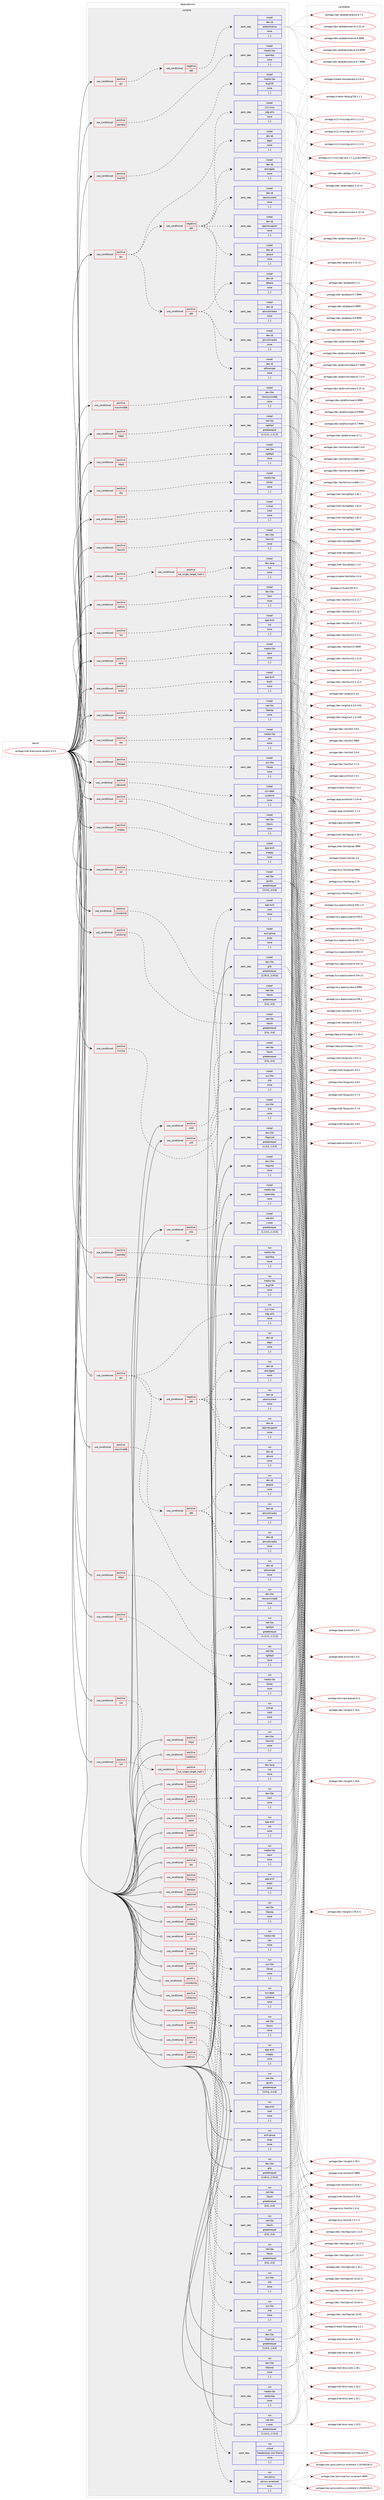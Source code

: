 digraph prolog {

# *************
# Graph options
# *************

newrank=true;
concentrate=true;
compound=true;
graph [rankdir=LR,fontname=Helvetica,fontsize=10,ranksep=1.5];#, ranksep=2.5, nodesep=0.2];
edge  [arrowhead=vee];
node  [fontname=Helvetica,fontsize=10];

# **********
# The ebuild
# **********

subgraph cluster_leftcol {
color=gray;
label=<<i>ebuild</i>>;
id [label="portage://net-analyzer/wireshark-4.2.5", color=red, width=4, href="../net-analyzer/wireshark-4.2.5.svg"];
}

# ****************
# The dependencies
# ****************

subgraph cluster_midcol {
color=gray;
label=<<i>dependencies</i>>;
subgraph cluster_compile {
fillcolor="#eeeeee";
style=filled;
label=<<i>compile</i>>;
subgraph cond88159 {
dependency341540 [label=<<TABLE BORDER="0" CELLBORDER="1" CELLSPACING="0" CELLPADDING="4"><TR><TD ROWSPAN="3" CELLPADDING="10">use_conditional</TD></TR><TR><TD>positive</TD></TR><TR><TD>bcg729</TD></TR></TABLE>>, shape=none, color=red];
subgraph pack250774 {
dependency341541 [label=<<TABLE BORDER="0" CELLBORDER="1" CELLSPACING="0" CELLPADDING="4" WIDTH="220"><TR><TD ROWSPAN="6" CELLPADDING="30">pack_dep</TD></TR><TR><TD WIDTH="110">install</TD></TR><TR><TD>media-libs</TD></TR><TR><TD>bcg729</TD></TR><TR><TD>none</TD></TR><TR><TD>[,,]</TD></TR></TABLE>>, shape=none, color=blue];
}
dependency341540:e -> dependency341541:w [weight=20,style="dashed",arrowhead="vee"];
}
id:e -> dependency341540:w [weight=20,style="solid",arrowhead="vee"];
subgraph cond88160 {
dependency341542 [label=<<TABLE BORDER="0" CELLBORDER="1" CELLSPACING="0" CELLPADDING="4"><TR><TD ROWSPAN="3" CELLPADDING="10">use_conditional</TD></TR><TR><TD>positive</TD></TR><TR><TD>brotli</TD></TR></TABLE>>, shape=none, color=red];
subgraph pack250775 {
dependency341543 [label=<<TABLE BORDER="0" CELLBORDER="1" CELLSPACING="0" CELLPADDING="4" WIDTH="220"><TR><TD ROWSPAN="6" CELLPADDING="30">pack_dep</TD></TR><TR><TD WIDTH="110">install</TD></TR><TR><TD>app-arch</TD></TR><TR><TD>brotli</TD></TR><TR><TD>none</TD></TR><TR><TD>[,,]</TD></TR></TABLE>>, shape=none, color=blue];
}
dependency341542:e -> dependency341543:w [weight=20,style="dashed",arrowhead="vee"];
}
id:e -> dependency341542:w [weight=20,style="solid",arrowhead="vee"];
subgraph cond88161 {
dependency341544 [label=<<TABLE BORDER="0" CELLBORDER="1" CELLSPACING="0" CELLPADDING="4"><TR><TD ROWSPAN="3" CELLPADDING="10">use_conditional</TD></TR><TR><TD>positive</TD></TR><TR><TD>ciscodump</TD></TR></TABLE>>, shape=none, color=red];
subgraph pack250776 {
dependency341545 [label=<<TABLE BORDER="0" CELLBORDER="1" CELLSPACING="0" CELLPADDING="4" WIDTH="220"><TR><TD ROWSPAN="6" CELLPADDING="30">pack_dep</TD></TR><TR><TD WIDTH="110">install</TD></TR><TR><TD>net-libs</TD></TR><TR><TD>libssh</TD></TR><TR><TD>greaterequal</TD></TR><TR><TD>[0.6,,,0.6]</TD></TR></TABLE>>, shape=none, color=blue];
}
dependency341544:e -> dependency341545:w [weight=20,style="dashed",arrowhead="vee"];
}
id:e -> dependency341544:w [weight=20,style="solid",arrowhead="vee"];
subgraph cond88162 {
dependency341546 [label=<<TABLE BORDER="0" CELLBORDER="1" CELLSPACING="0" CELLPADDING="4"><TR><TD ROWSPAN="3" CELLPADDING="10">use_conditional</TD></TR><TR><TD>positive</TD></TR><TR><TD>filecaps</TD></TR></TABLE>>, shape=none, color=red];
subgraph pack250777 {
dependency341547 [label=<<TABLE BORDER="0" CELLBORDER="1" CELLSPACING="0" CELLPADDING="4" WIDTH="220"><TR><TD ROWSPAN="6" CELLPADDING="30">pack_dep</TD></TR><TR><TD WIDTH="110">install</TD></TR><TR><TD>sys-libs</TD></TR><TR><TD>libcap</TD></TR><TR><TD>none</TD></TR><TR><TD>[,,]</TD></TR></TABLE>>, shape=none, color=blue];
}
dependency341546:e -> dependency341547:w [weight=20,style="dashed",arrowhead="vee"];
}
id:e -> dependency341546:w [weight=20,style="solid",arrowhead="vee"];
subgraph cond88163 {
dependency341548 [label=<<TABLE BORDER="0" CELLBORDER="1" CELLSPACING="0" CELLPADDING="4"><TR><TD ROWSPAN="3" CELLPADDING="10">use_conditional</TD></TR><TR><TD>positive</TD></TR><TR><TD>gui</TD></TR></TABLE>>, shape=none, color=red];
subgraph cond88164 {
dependency341549 [label=<<TABLE BORDER="0" CELLBORDER="1" CELLSPACING="0" CELLPADDING="4"><TR><TD ROWSPAN="3" CELLPADDING="10">use_conditional</TD></TR><TR><TD>negative</TD></TR><TR><TD>qt6</TD></TR></TABLE>>, shape=none, color=red];
subgraph pack250778 {
dependency341550 [label=<<TABLE BORDER="0" CELLBORDER="1" CELLSPACING="0" CELLPADDING="4" WIDTH="220"><TR><TD ROWSPAN="6" CELLPADDING="30">pack_dep</TD></TR><TR><TD WIDTH="110">install</TD></TR><TR><TD>dev-qt</TD></TR><TR><TD>qtdeclarative</TD></TR><TR><TD>none</TD></TR><TR><TD>[,,]</TD></TR></TABLE>>, shape=none, color=blue];
}
dependency341549:e -> dependency341550:w [weight=20,style="dashed",arrowhead="vee"];
}
dependency341548:e -> dependency341549:w [weight=20,style="dashed",arrowhead="vee"];
}
id:e -> dependency341548:w [weight=20,style="solid",arrowhead="vee"];
subgraph cond88165 {
dependency341551 [label=<<TABLE BORDER="0" CELLBORDER="1" CELLSPACING="0" CELLPADDING="4"><TR><TD ROWSPAN="3" CELLPADDING="10">use_conditional</TD></TR><TR><TD>positive</TD></TR><TR><TD>gui</TD></TR></TABLE>>, shape=none, color=red];
subgraph pack250779 {
dependency341552 [label=<<TABLE BORDER="0" CELLBORDER="1" CELLSPACING="0" CELLPADDING="4" WIDTH="220"><TR><TD ROWSPAN="6" CELLPADDING="30">pack_dep</TD></TR><TR><TD WIDTH="110">install</TD></TR><TR><TD>x11-misc</TD></TR><TR><TD>xdg-utils</TD></TR><TR><TD>none</TD></TR><TR><TD>[,,]</TD></TR></TABLE>>, shape=none, color=blue];
}
dependency341551:e -> dependency341552:w [weight=20,style="dashed",arrowhead="vee"];
subgraph cond88166 {
dependency341553 [label=<<TABLE BORDER="0" CELLBORDER="1" CELLSPACING="0" CELLPADDING="4"><TR><TD ROWSPAN="3" CELLPADDING="10">use_conditional</TD></TR><TR><TD>positive</TD></TR><TR><TD>qt6</TD></TR></TABLE>>, shape=none, color=red];
subgraph pack250780 {
dependency341554 [label=<<TABLE BORDER="0" CELLBORDER="1" CELLSPACING="0" CELLPADDING="4" WIDTH="220"><TR><TD ROWSPAN="6" CELLPADDING="30">pack_dep</TD></TR><TR><TD WIDTH="110">install</TD></TR><TR><TD>dev-qt</TD></TR><TR><TD>qtbase</TD></TR><TR><TD>none</TD></TR><TR><TD>[,,]</TD></TR></TABLE>>, shape=none, color=blue];
}
dependency341553:e -> dependency341554:w [weight=20,style="dashed",arrowhead="vee"];
subgraph pack250781 {
dependency341555 [label=<<TABLE BORDER="0" CELLBORDER="1" CELLSPACING="0" CELLPADDING="4" WIDTH="220"><TR><TD ROWSPAN="6" CELLPADDING="30">pack_dep</TD></TR><TR><TD WIDTH="110">install</TD></TR><TR><TD>dev-qt</TD></TR><TR><TD>qt5compat</TD></TR><TR><TD>none</TD></TR><TR><TD>[,,]</TD></TR></TABLE>>, shape=none, color=blue];
}
dependency341553:e -> dependency341555:w [weight=20,style="dashed",arrowhead="vee"];
subgraph pack250782 {
dependency341556 [label=<<TABLE BORDER="0" CELLBORDER="1" CELLSPACING="0" CELLPADDING="4" WIDTH="220"><TR><TD ROWSPAN="6" CELLPADDING="30">pack_dep</TD></TR><TR><TD WIDTH="110">install</TD></TR><TR><TD>dev-qt</TD></TR><TR><TD>qtmultimedia</TD></TR><TR><TD>none</TD></TR><TR><TD>[,,]</TD></TR></TABLE>>, shape=none, color=blue];
}
dependency341553:e -> dependency341556:w [weight=20,style="dashed",arrowhead="vee"];
}
dependency341551:e -> dependency341553:w [weight=20,style="dashed",arrowhead="vee"];
subgraph cond88167 {
dependency341557 [label=<<TABLE BORDER="0" CELLBORDER="1" CELLSPACING="0" CELLPADDING="4"><TR><TD ROWSPAN="3" CELLPADDING="10">use_conditional</TD></TR><TR><TD>negative</TD></TR><TR><TD>qt6</TD></TR></TABLE>>, shape=none, color=red];
subgraph pack250783 {
dependency341558 [label=<<TABLE BORDER="0" CELLBORDER="1" CELLSPACING="0" CELLPADDING="4" WIDTH="220"><TR><TD ROWSPAN="6" CELLPADDING="30">pack_dep</TD></TR><TR><TD WIDTH="110">install</TD></TR><TR><TD>dev-qt</TD></TR><TR><TD>qtcore</TD></TR><TR><TD>none</TD></TR><TR><TD>[,,]</TD></TR></TABLE>>, shape=none, color=blue];
}
dependency341557:e -> dependency341558:w [weight=20,style="dashed",arrowhead="vee"];
subgraph pack250784 {
dependency341559 [label=<<TABLE BORDER="0" CELLBORDER="1" CELLSPACING="0" CELLPADDING="4" WIDTH="220"><TR><TD ROWSPAN="6" CELLPADDING="30">pack_dep</TD></TR><TR><TD WIDTH="110">install</TD></TR><TR><TD>dev-qt</TD></TR><TR><TD>qtconcurrent</TD></TR><TR><TD>none</TD></TR><TR><TD>[,,]</TD></TR></TABLE>>, shape=none, color=blue];
}
dependency341557:e -> dependency341559:w [weight=20,style="dashed",arrowhead="vee"];
subgraph pack250785 {
dependency341560 [label=<<TABLE BORDER="0" CELLBORDER="1" CELLSPACING="0" CELLPADDING="4" WIDTH="220"><TR><TD ROWSPAN="6" CELLPADDING="30">pack_dep</TD></TR><TR><TD WIDTH="110">install</TD></TR><TR><TD>dev-qt</TD></TR><TR><TD>qtgui</TD></TR><TR><TD>none</TD></TR><TR><TD>[,,]</TD></TR></TABLE>>, shape=none, color=blue];
}
dependency341557:e -> dependency341560:w [weight=20,style="dashed",arrowhead="vee"];
subgraph pack250786 {
dependency341561 [label=<<TABLE BORDER="0" CELLBORDER="1" CELLSPACING="0" CELLPADDING="4" WIDTH="220"><TR><TD ROWSPAN="6" CELLPADDING="30">pack_dep</TD></TR><TR><TD WIDTH="110">install</TD></TR><TR><TD>dev-qt</TD></TR><TR><TD>qtmultimedia</TD></TR><TR><TD>none</TD></TR><TR><TD>[,,]</TD></TR></TABLE>>, shape=none, color=blue];
}
dependency341557:e -> dependency341561:w [weight=20,style="dashed",arrowhead="vee"];
subgraph pack250787 {
dependency341562 [label=<<TABLE BORDER="0" CELLBORDER="1" CELLSPACING="0" CELLPADDING="4" WIDTH="220"><TR><TD ROWSPAN="6" CELLPADDING="30">pack_dep</TD></TR><TR><TD WIDTH="110">install</TD></TR><TR><TD>dev-qt</TD></TR><TR><TD>qtprintsupport</TD></TR><TR><TD>none</TD></TR><TR><TD>[,,]</TD></TR></TABLE>>, shape=none, color=blue];
}
dependency341557:e -> dependency341562:w [weight=20,style="dashed",arrowhead="vee"];
subgraph pack250788 {
dependency341563 [label=<<TABLE BORDER="0" CELLBORDER="1" CELLSPACING="0" CELLPADDING="4" WIDTH="220"><TR><TD ROWSPAN="6" CELLPADDING="30">pack_dep</TD></TR><TR><TD WIDTH="110">install</TD></TR><TR><TD>dev-qt</TD></TR><TR><TD>qtwidgets</TD></TR><TR><TD>none</TD></TR><TR><TD>[,,]</TD></TR></TABLE>>, shape=none, color=blue];
}
dependency341557:e -> dependency341563:w [weight=20,style="dashed",arrowhead="vee"];
}
dependency341551:e -> dependency341557:w [weight=20,style="dashed",arrowhead="vee"];
}
id:e -> dependency341551:w [weight=20,style="solid",arrowhead="vee"];
subgraph cond88168 {
dependency341564 [label=<<TABLE BORDER="0" CELLBORDER="1" CELLSPACING="0" CELLPADDING="4"><TR><TD ROWSPAN="3" CELLPADDING="10">use_conditional</TD></TR><TR><TD>positive</TD></TR><TR><TD>http2</TD></TR></TABLE>>, shape=none, color=red];
subgraph pack250789 {
dependency341565 [label=<<TABLE BORDER="0" CELLBORDER="1" CELLSPACING="0" CELLPADDING="4" WIDTH="220"><TR><TD ROWSPAN="6" CELLPADDING="30">pack_dep</TD></TR><TR><TD WIDTH="110">install</TD></TR><TR><TD>net-libs</TD></TR><TR><TD>nghttp2</TD></TR><TR><TD>greaterequal</TD></TR><TR><TD>[1.11.0,,,1.11.0]</TD></TR></TABLE>>, shape=none, color=blue];
}
dependency341564:e -> dependency341565:w [weight=20,style="dashed",arrowhead="vee"];
}
id:e -> dependency341564:w [weight=20,style="solid",arrowhead="vee"];
subgraph cond88169 {
dependency341566 [label=<<TABLE BORDER="0" CELLBORDER="1" CELLSPACING="0" CELLPADDING="4"><TR><TD ROWSPAN="3" CELLPADDING="10">use_conditional</TD></TR><TR><TD>positive</TD></TR><TR><TD>http3</TD></TR></TABLE>>, shape=none, color=red];
subgraph pack250790 {
dependency341567 [label=<<TABLE BORDER="0" CELLBORDER="1" CELLSPACING="0" CELLPADDING="4" WIDTH="220"><TR><TD ROWSPAN="6" CELLPADDING="30">pack_dep</TD></TR><TR><TD WIDTH="110">install</TD></TR><TR><TD>net-libs</TD></TR><TR><TD>nghttp3</TD></TR><TR><TD>none</TD></TR><TR><TD>[,,]</TD></TR></TABLE>>, shape=none, color=blue];
}
dependency341566:e -> dependency341567:w [weight=20,style="dashed",arrowhead="vee"];
}
id:e -> dependency341566:w [weight=20,style="solid",arrowhead="vee"];
subgraph cond88170 {
dependency341568 [label=<<TABLE BORDER="0" CELLBORDER="1" CELLSPACING="0" CELLPADDING="4"><TR><TD ROWSPAN="3" CELLPADDING="10">use_conditional</TD></TR><TR><TD>positive</TD></TR><TR><TD>ilbc</TD></TR></TABLE>>, shape=none, color=red];
subgraph pack250791 {
dependency341569 [label=<<TABLE BORDER="0" CELLBORDER="1" CELLSPACING="0" CELLPADDING="4" WIDTH="220"><TR><TD ROWSPAN="6" CELLPADDING="30">pack_dep</TD></TR><TR><TD WIDTH="110">install</TD></TR><TR><TD>media-libs</TD></TR><TR><TD>libilbc</TD></TR><TR><TD>none</TD></TR><TR><TD>[,,]</TD></TR></TABLE>>, shape=none, color=blue];
}
dependency341568:e -> dependency341569:w [weight=20,style="dashed",arrowhead="vee"];
}
id:e -> dependency341568:w [weight=20,style="solid",arrowhead="vee"];
subgraph cond88171 {
dependency341570 [label=<<TABLE BORDER="0" CELLBORDER="1" CELLSPACING="0" CELLPADDING="4"><TR><TD ROWSPAN="3" CELLPADDING="10">use_conditional</TD></TR><TR><TD>positive</TD></TR><TR><TD>kerberos</TD></TR></TABLE>>, shape=none, color=red];
subgraph pack250792 {
dependency341571 [label=<<TABLE BORDER="0" CELLBORDER="1" CELLSPACING="0" CELLPADDING="4" WIDTH="220"><TR><TD ROWSPAN="6" CELLPADDING="30">pack_dep</TD></TR><TR><TD WIDTH="110">install</TD></TR><TR><TD>virtual</TD></TR><TR><TD>krb5</TD></TR><TR><TD>none</TD></TR><TR><TD>[,,]</TD></TR></TABLE>>, shape=none, color=blue];
}
dependency341570:e -> dependency341571:w [weight=20,style="dashed",arrowhead="vee"];
}
id:e -> dependency341570:w [weight=20,style="solid",arrowhead="vee"];
subgraph cond88172 {
dependency341572 [label=<<TABLE BORDER="0" CELLBORDER="1" CELLSPACING="0" CELLPADDING="4"><TR><TD ROWSPAN="3" CELLPADDING="10">use_conditional</TD></TR><TR><TD>positive</TD></TR><TR><TD>libxml2</TD></TR></TABLE>>, shape=none, color=red];
subgraph pack250793 {
dependency341573 [label=<<TABLE BORDER="0" CELLBORDER="1" CELLSPACING="0" CELLPADDING="4" WIDTH="220"><TR><TD ROWSPAN="6" CELLPADDING="30">pack_dep</TD></TR><TR><TD WIDTH="110">install</TD></TR><TR><TD>dev-libs</TD></TR><TR><TD>libxml2</TD></TR><TR><TD>none</TD></TR><TR><TD>[,,]</TD></TR></TABLE>>, shape=none, color=blue];
}
dependency341572:e -> dependency341573:w [weight=20,style="dashed",arrowhead="vee"];
}
id:e -> dependency341572:w [weight=20,style="solid",arrowhead="vee"];
subgraph cond88173 {
dependency341574 [label=<<TABLE BORDER="0" CELLBORDER="1" CELLSPACING="0" CELLPADDING="4"><TR><TD ROWSPAN="3" CELLPADDING="10">use_conditional</TD></TR><TR><TD>positive</TD></TR><TR><TD>lua</TD></TR></TABLE>>, shape=none, color=red];
subgraph cond88174 {
dependency341575 [label=<<TABLE BORDER="0" CELLBORDER="1" CELLSPACING="0" CELLPADDING="4"><TR><TD ROWSPAN="3" CELLPADDING="10">use_conditional</TD></TR><TR><TD>positive</TD></TR><TR><TD>lua_single_target_lua5-1</TD></TR></TABLE>>, shape=none, color=red];
subgraph pack250794 {
dependency341576 [label=<<TABLE BORDER="0" CELLBORDER="1" CELLSPACING="0" CELLPADDING="4" WIDTH="220"><TR><TD ROWSPAN="6" CELLPADDING="30">pack_dep</TD></TR><TR><TD WIDTH="110">install</TD></TR><TR><TD>dev-lang</TD></TR><TR><TD>lua</TD></TR><TR><TD>none</TD></TR><TR><TD>[,,]</TD></TR></TABLE>>, shape=none, color=blue];
}
dependency341575:e -> dependency341576:w [weight=20,style="dashed",arrowhead="vee"];
}
dependency341574:e -> dependency341575:w [weight=20,style="dashed",arrowhead="vee"];
}
id:e -> dependency341574:w [weight=20,style="solid",arrowhead="vee"];
subgraph cond88175 {
dependency341577 [label=<<TABLE BORDER="0" CELLBORDER="1" CELLSPACING="0" CELLPADDING="4"><TR><TD ROWSPAN="3" CELLPADDING="10">use_conditional</TD></TR><TR><TD>positive</TD></TR><TR><TD>lz4</TD></TR></TABLE>>, shape=none, color=red];
subgraph pack250795 {
dependency341578 [label=<<TABLE BORDER="0" CELLBORDER="1" CELLSPACING="0" CELLPADDING="4" WIDTH="220"><TR><TD ROWSPAN="6" CELLPADDING="30">pack_dep</TD></TR><TR><TD WIDTH="110">install</TD></TR><TR><TD>app-arch</TD></TR><TR><TD>lz4</TD></TR><TR><TD>none</TD></TR><TR><TD>[,,]</TD></TR></TABLE>>, shape=none, color=blue];
}
dependency341577:e -> dependency341578:w [weight=20,style="dashed",arrowhead="vee"];
}
id:e -> dependency341577:w [weight=20,style="solid",arrowhead="vee"];
subgraph cond88176 {
dependency341579 [label=<<TABLE BORDER="0" CELLBORDER="1" CELLSPACING="0" CELLPADDING="4"><TR><TD ROWSPAN="3" CELLPADDING="10">use_conditional</TD></TR><TR><TD>positive</TD></TR><TR><TD>maxminddb</TD></TR></TABLE>>, shape=none, color=red];
subgraph pack250796 {
dependency341580 [label=<<TABLE BORDER="0" CELLBORDER="1" CELLSPACING="0" CELLPADDING="4" WIDTH="220"><TR><TD ROWSPAN="6" CELLPADDING="30">pack_dep</TD></TR><TR><TD WIDTH="110">install</TD></TR><TR><TD>dev-libs</TD></TR><TR><TD>libmaxminddb</TD></TR><TR><TD>none</TD></TR><TR><TD>[,,]</TD></TR></TABLE>>, shape=none, color=blue];
}
dependency341579:e -> dependency341580:w [weight=20,style="dashed",arrowhead="vee"];
}
id:e -> dependency341579:w [weight=20,style="solid",arrowhead="vee"];
subgraph cond88177 {
dependency341581 [label=<<TABLE BORDER="0" CELLBORDER="1" CELLSPACING="0" CELLPADDING="4"><TR><TD ROWSPAN="3" CELLPADDING="10">use_conditional</TD></TR><TR><TD>positive</TD></TR><TR><TD>minizip</TD></TR></TABLE>>, shape=none, color=red];
subgraph pack250797 {
dependency341582 [label=<<TABLE BORDER="0" CELLBORDER="1" CELLSPACING="0" CELLPADDING="4" WIDTH="220"><TR><TD ROWSPAN="6" CELLPADDING="30">pack_dep</TD></TR><TR><TD WIDTH="110">install</TD></TR><TR><TD>sys-libs</TD></TR><TR><TD>zlib</TD></TR><TR><TD>none</TD></TR><TR><TD>[,,]</TD></TR></TABLE>>, shape=none, color=blue];
}
dependency341581:e -> dependency341582:w [weight=20,style="dashed",arrowhead="vee"];
}
id:e -> dependency341581:w [weight=20,style="solid",arrowhead="vee"];
subgraph cond88178 {
dependency341583 [label=<<TABLE BORDER="0" CELLBORDER="1" CELLSPACING="0" CELLPADDING="4"><TR><TD ROWSPAN="3" CELLPADDING="10">use_conditional</TD></TR><TR><TD>positive</TD></TR><TR><TD>netlink</TD></TR></TABLE>>, shape=none, color=red];
subgraph pack250798 {
dependency341584 [label=<<TABLE BORDER="0" CELLBORDER="1" CELLSPACING="0" CELLPADDING="4" WIDTH="220"><TR><TD ROWSPAN="6" CELLPADDING="30">pack_dep</TD></TR><TR><TD WIDTH="110">install</TD></TR><TR><TD>dev-libs</TD></TR><TR><TD>libnl</TD></TR><TR><TD>none</TD></TR><TR><TD>[,,]</TD></TR></TABLE>>, shape=none, color=blue];
}
dependency341583:e -> dependency341584:w [weight=20,style="dashed",arrowhead="vee"];
}
id:e -> dependency341583:w [weight=20,style="solid",arrowhead="vee"];
subgraph cond88179 {
dependency341585 [label=<<TABLE BORDER="0" CELLBORDER="1" CELLSPACING="0" CELLPADDING="4"><TR><TD ROWSPAN="3" CELLPADDING="10">use_conditional</TD></TR><TR><TD>positive</TD></TR><TR><TD>opus</TD></TR></TABLE>>, shape=none, color=red];
subgraph pack250799 {
dependency341586 [label=<<TABLE BORDER="0" CELLBORDER="1" CELLSPACING="0" CELLPADDING="4" WIDTH="220"><TR><TD ROWSPAN="6" CELLPADDING="30">pack_dep</TD></TR><TR><TD WIDTH="110">install</TD></TR><TR><TD>media-libs</TD></TR><TR><TD>opus</TD></TR><TR><TD>none</TD></TR><TR><TD>[,,]</TD></TR></TABLE>>, shape=none, color=blue];
}
dependency341585:e -> dependency341586:w [weight=20,style="dashed",arrowhead="vee"];
}
id:e -> dependency341585:w [weight=20,style="solid",arrowhead="vee"];
subgraph cond88180 {
dependency341587 [label=<<TABLE BORDER="0" CELLBORDER="1" CELLSPACING="0" CELLPADDING="4"><TR><TD ROWSPAN="3" CELLPADDING="10">use_conditional</TD></TR><TR><TD>positive</TD></TR><TR><TD>pcap</TD></TR></TABLE>>, shape=none, color=red];
subgraph pack250800 {
dependency341588 [label=<<TABLE BORDER="0" CELLBORDER="1" CELLSPACING="0" CELLPADDING="4" WIDTH="220"><TR><TD ROWSPAN="6" CELLPADDING="30">pack_dep</TD></TR><TR><TD WIDTH="110">install</TD></TR><TR><TD>net-libs</TD></TR><TR><TD>libpcap</TD></TR><TR><TD>none</TD></TR><TR><TD>[,,]</TD></TR></TABLE>>, shape=none, color=blue];
}
dependency341587:e -> dependency341588:w [weight=20,style="dashed",arrowhead="vee"];
}
id:e -> dependency341587:w [weight=20,style="solid",arrowhead="vee"];
subgraph cond88181 {
dependency341589 [label=<<TABLE BORDER="0" CELLBORDER="1" CELLSPACING="0" CELLPADDING="4"><TR><TD ROWSPAN="3" CELLPADDING="10">use_conditional</TD></TR><TR><TD>positive</TD></TR><TR><TD>sbc</TD></TR></TABLE>>, shape=none, color=red];
subgraph pack250801 {
dependency341590 [label=<<TABLE BORDER="0" CELLBORDER="1" CELLSPACING="0" CELLPADDING="4" WIDTH="220"><TR><TD ROWSPAN="6" CELLPADDING="30">pack_dep</TD></TR><TR><TD WIDTH="110">install</TD></TR><TR><TD>media-libs</TD></TR><TR><TD>sbc</TD></TR><TR><TD>none</TD></TR><TR><TD>[,,]</TD></TR></TABLE>>, shape=none, color=blue];
}
dependency341589:e -> dependency341590:w [weight=20,style="dashed",arrowhead="vee"];
}
id:e -> dependency341589:w [weight=20,style="solid",arrowhead="vee"];
subgraph cond88182 {
dependency341591 [label=<<TABLE BORDER="0" CELLBORDER="1" CELLSPACING="0" CELLPADDING="4"><TR><TD ROWSPAN="3" CELLPADDING="10">use_conditional</TD></TR><TR><TD>positive</TD></TR><TR><TD>sdjournal</TD></TR></TABLE>>, shape=none, color=red];
subgraph pack250802 {
dependency341592 [label=<<TABLE BORDER="0" CELLBORDER="1" CELLSPACING="0" CELLPADDING="4" WIDTH="220"><TR><TD ROWSPAN="6" CELLPADDING="30">pack_dep</TD></TR><TR><TD WIDTH="110">install</TD></TR><TR><TD>sys-apps</TD></TR><TR><TD>systemd</TD></TR><TR><TD>none</TD></TR><TR><TD>[,,]</TD></TR></TABLE>>, shape=none, color=blue];
}
dependency341591:e -> dependency341592:w [weight=20,style="dashed",arrowhead="vee"];
}
id:e -> dependency341591:w [weight=20,style="solid",arrowhead="vee"];
subgraph cond88183 {
dependency341593 [label=<<TABLE BORDER="0" CELLBORDER="1" CELLSPACING="0" CELLPADDING="4"><TR><TD ROWSPAN="3" CELLPADDING="10">use_conditional</TD></TR><TR><TD>positive</TD></TR><TR><TD>smi</TD></TR></TABLE>>, shape=none, color=red];
subgraph pack250803 {
dependency341594 [label=<<TABLE BORDER="0" CELLBORDER="1" CELLSPACING="0" CELLPADDING="4" WIDTH="220"><TR><TD ROWSPAN="6" CELLPADDING="30">pack_dep</TD></TR><TR><TD WIDTH="110">install</TD></TR><TR><TD>net-libs</TD></TR><TR><TD>libsmi</TD></TR><TR><TD>none</TD></TR><TR><TD>[,,]</TD></TR></TABLE>>, shape=none, color=blue];
}
dependency341593:e -> dependency341594:w [weight=20,style="dashed",arrowhead="vee"];
}
id:e -> dependency341593:w [weight=20,style="solid",arrowhead="vee"];
subgraph cond88184 {
dependency341595 [label=<<TABLE BORDER="0" CELLBORDER="1" CELLSPACING="0" CELLPADDING="4"><TR><TD ROWSPAN="3" CELLPADDING="10">use_conditional</TD></TR><TR><TD>positive</TD></TR><TR><TD>snappy</TD></TR></TABLE>>, shape=none, color=red];
subgraph pack250804 {
dependency341596 [label=<<TABLE BORDER="0" CELLBORDER="1" CELLSPACING="0" CELLPADDING="4" WIDTH="220"><TR><TD ROWSPAN="6" CELLPADDING="30">pack_dep</TD></TR><TR><TD WIDTH="110">install</TD></TR><TR><TD>app-arch</TD></TR><TR><TD>snappy</TD></TR><TR><TD>none</TD></TR><TR><TD>[,,]</TD></TR></TABLE>>, shape=none, color=blue];
}
dependency341595:e -> dependency341596:w [weight=20,style="dashed",arrowhead="vee"];
}
id:e -> dependency341595:w [weight=20,style="solid",arrowhead="vee"];
subgraph cond88185 {
dependency341597 [label=<<TABLE BORDER="0" CELLBORDER="1" CELLSPACING="0" CELLPADDING="4"><TR><TD ROWSPAN="3" CELLPADDING="10">use_conditional</TD></TR><TR><TD>positive</TD></TR><TR><TD>spandsp</TD></TR></TABLE>>, shape=none, color=red];
subgraph pack250805 {
dependency341598 [label=<<TABLE BORDER="0" CELLBORDER="1" CELLSPACING="0" CELLPADDING="4" WIDTH="220"><TR><TD ROWSPAN="6" CELLPADDING="30">pack_dep</TD></TR><TR><TD WIDTH="110">install</TD></TR><TR><TD>media-libs</TD></TR><TR><TD>spandsp</TD></TR><TR><TD>none</TD></TR><TR><TD>[,,]</TD></TR></TABLE>>, shape=none, color=blue];
}
dependency341597:e -> dependency341598:w [weight=20,style="dashed",arrowhead="vee"];
}
id:e -> dependency341597:w [weight=20,style="solid",arrowhead="vee"];
subgraph cond88186 {
dependency341599 [label=<<TABLE BORDER="0" CELLBORDER="1" CELLSPACING="0" CELLPADDING="4"><TR><TD ROWSPAN="3" CELLPADDING="10">use_conditional</TD></TR><TR><TD>positive</TD></TR><TR><TD>sshdump</TD></TR></TABLE>>, shape=none, color=red];
subgraph pack250806 {
dependency341600 [label=<<TABLE BORDER="0" CELLBORDER="1" CELLSPACING="0" CELLPADDING="4" WIDTH="220"><TR><TD ROWSPAN="6" CELLPADDING="30">pack_dep</TD></TR><TR><TD WIDTH="110">install</TD></TR><TR><TD>net-libs</TD></TR><TR><TD>libssh</TD></TR><TR><TD>greaterequal</TD></TR><TR><TD>[0.6,,,0.6]</TD></TR></TABLE>>, shape=none, color=blue];
}
dependency341599:e -> dependency341600:w [weight=20,style="dashed",arrowhead="vee"];
}
id:e -> dependency341599:w [weight=20,style="solid",arrowhead="vee"];
subgraph cond88187 {
dependency341601 [label=<<TABLE BORDER="0" CELLBORDER="1" CELLSPACING="0" CELLPADDING="4"><TR><TD ROWSPAN="3" CELLPADDING="10">use_conditional</TD></TR><TR><TD>positive</TD></TR><TR><TD>ssl</TD></TR></TABLE>>, shape=none, color=red];
subgraph pack250807 {
dependency341602 [label=<<TABLE BORDER="0" CELLBORDER="1" CELLSPACING="0" CELLPADDING="4" WIDTH="220"><TR><TD ROWSPAN="6" CELLPADDING="30">pack_dep</TD></TR><TR><TD WIDTH="110">install</TD></TR><TR><TD>net-libs</TD></TR><TR><TD>gnutls</TD></TR><TR><TD>greaterequal</TD></TR><TR><TD>[3.5.8,,,3.5.8]</TD></TR></TABLE>>, shape=none, color=blue];
}
dependency341601:e -> dependency341602:w [weight=20,style="dashed",arrowhead="vee"];
}
id:e -> dependency341601:w [weight=20,style="solid",arrowhead="vee"];
subgraph cond88188 {
dependency341603 [label=<<TABLE BORDER="0" CELLBORDER="1" CELLSPACING="0" CELLPADDING="4"><TR><TD ROWSPAN="3" CELLPADDING="10">use_conditional</TD></TR><TR><TD>positive</TD></TR><TR><TD>wifi</TD></TR></TABLE>>, shape=none, color=red];
subgraph pack250808 {
dependency341604 [label=<<TABLE BORDER="0" CELLBORDER="1" CELLSPACING="0" CELLPADDING="4" WIDTH="220"><TR><TD ROWSPAN="6" CELLPADDING="30">pack_dep</TD></TR><TR><TD WIDTH="110">install</TD></TR><TR><TD>net-libs</TD></TR><TR><TD>libssh</TD></TR><TR><TD>greaterequal</TD></TR><TR><TD>[0.6,,,0.6]</TD></TR></TABLE>>, shape=none, color=blue];
}
dependency341603:e -> dependency341604:w [weight=20,style="dashed",arrowhead="vee"];
}
id:e -> dependency341603:w [weight=20,style="solid",arrowhead="vee"];
subgraph cond88189 {
dependency341605 [label=<<TABLE BORDER="0" CELLBORDER="1" CELLSPACING="0" CELLPADDING="4"><TR><TD ROWSPAN="3" CELLPADDING="10">use_conditional</TD></TR><TR><TD>positive</TD></TR><TR><TD>zlib</TD></TR></TABLE>>, shape=none, color=red];
subgraph pack250809 {
dependency341606 [label=<<TABLE BORDER="0" CELLBORDER="1" CELLSPACING="0" CELLPADDING="4" WIDTH="220"><TR><TD ROWSPAN="6" CELLPADDING="30">pack_dep</TD></TR><TR><TD WIDTH="110">install</TD></TR><TR><TD>sys-libs</TD></TR><TR><TD>zlib</TD></TR><TR><TD>none</TD></TR><TR><TD>[,,]</TD></TR></TABLE>>, shape=none, color=blue];
}
dependency341605:e -> dependency341606:w [weight=20,style="dashed",arrowhead="vee"];
}
id:e -> dependency341605:w [weight=20,style="solid",arrowhead="vee"];
subgraph cond88190 {
dependency341607 [label=<<TABLE BORDER="0" CELLBORDER="1" CELLSPACING="0" CELLPADDING="4"><TR><TD ROWSPAN="3" CELLPADDING="10">use_conditional</TD></TR><TR><TD>positive</TD></TR><TR><TD>zstd</TD></TR></TABLE>>, shape=none, color=red];
subgraph pack250810 {
dependency341608 [label=<<TABLE BORDER="0" CELLBORDER="1" CELLSPACING="0" CELLPADDING="4" WIDTH="220"><TR><TD ROWSPAN="6" CELLPADDING="30">pack_dep</TD></TR><TR><TD WIDTH="110">install</TD></TR><TR><TD>app-arch</TD></TR><TR><TD>zstd</TD></TR><TR><TD>none</TD></TR><TR><TD>[,,]</TD></TR></TABLE>>, shape=none, color=blue];
}
dependency341607:e -> dependency341608:w [weight=20,style="dashed",arrowhead="vee"];
}
id:e -> dependency341607:w [weight=20,style="solid",arrowhead="vee"];
subgraph pack250811 {
dependency341609 [label=<<TABLE BORDER="0" CELLBORDER="1" CELLSPACING="0" CELLPADDING="4" WIDTH="220"><TR><TD ROWSPAN="6" CELLPADDING="30">pack_dep</TD></TR><TR><TD WIDTH="110">install</TD></TR><TR><TD>acct-group</TD></TR><TR><TD>pcap</TD></TR><TR><TD>none</TD></TR><TR><TD>[,,]</TD></TR></TABLE>>, shape=none, color=blue];
}
id:e -> dependency341609:w [weight=20,style="solid",arrowhead="vee"];
subgraph pack250812 {
dependency341610 [label=<<TABLE BORDER="0" CELLBORDER="1" CELLSPACING="0" CELLPADDING="4" WIDTH="220"><TR><TD ROWSPAN="6" CELLPADDING="30">pack_dep</TD></TR><TR><TD WIDTH="110">install</TD></TR><TR><TD>dev-libs</TD></TR><TR><TD>glib</TD></TR><TR><TD>greaterequal</TD></TR><TR><TD>[2.50.0,,,2.50.0]</TD></TR></TABLE>>, shape=none, color=blue];
}
id:e -> dependency341610:w [weight=20,style="solid",arrowhead="vee"];
subgraph pack250813 {
dependency341611 [label=<<TABLE BORDER="0" CELLBORDER="1" CELLSPACING="0" CELLPADDING="4" WIDTH="220"><TR><TD ROWSPAN="6" CELLPADDING="30">pack_dep</TD></TR><TR><TD WIDTH="110">install</TD></TR><TR><TD>dev-libs</TD></TR><TR><TD>libgcrypt</TD></TR><TR><TD>greaterequal</TD></TR><TR><TD>[1.8.0,,,1.8.0]</TD></TR></TABLE>>, shape=none, color=blue];
}
id:e -> dependency341611:w [weight=20,style="solid",arrowhead="vee"];
subgraph pack250814 {
dependency341612 [label=<<TABLE BORDER="0" CELLBORDER="1" CELLSPACING="0" CELLPADDING="4" WIDTH="220"><TR><TD ROWSPAN="6" CELLPADDING="30">pack_dep</TD></TR><TR><TD WIDTH="110">install</TD></TR><TR><TD>dev-libs</TD></TR><TR><TD>libpcre2</TD></TR><TR><TD>none</TD></TR><TR><TD>[,,]</TD></TR></TABLE>>, shape=none, color=blue];
}
id:e -> dependency341612:w [weight=20,style="solid",arrowhead="vee"];
subgraph pack250815 {
dependency341613 [label=<<TABLE BORDER="0" CELLBORDER="1" CELLSPACING="0" CELLPADDING="4" WIDTH="220"><TR><TD ROWSPAN="6" CELLPADDING="30">pack_dep</TD></TR><TR><TD WIDTH="110">install</TD></TR><TR><TD>media-libs</TD></TR><TR><TD>speexdsp</TD></TR><TR><TD>none</TD></TR><TR><TD>[,,]</TD></TR></TABLE>>, shape=none, color=blue];
}
id:e -> dependency341613:w [weight=20,style="solid",arrowhead="vee"];
subgraph pack250816 {
dependency341614 [label=<<TABLE BORDER="0" CELLBORDER="1" CELLSPACING="0" CELLPADDING="4" WIDTH="220"><TR><TD ROWSPAN="6" CELLPADDING="30">pack_dep</TD></TR><TR><TD WIDTH="110">install</TD></TR><TR><TD>net-dns</TD></TR><TR><TD>c-ares</TD></TR><TR><TD>greaterequal</TD></TR><TR><TD>[1.13.0,,,1.13.0]</TD></TR></TABLE>>, shape=none, color=blue];
}
id:e -> dependency341614:w [weight=20,style="solid",arrowhead="vee"];
}
subgraph cluster_compileandrun {
fillcolor="#eeeeee";
style=filled;
label=<<i>compile and run</i>>;
}
subgraph cluster_run {
fillcolor="#eeeeee";
style=filled;
label=<<i>run</i>>;
subgraph cond88191 {
dependency341615 [label=<<TABLE BORDER="0" CELLBORDER="1" CELLSPACING="0" CELLPADDING="4"><TR><TD ROWSPAN="3" CELLPADDING="10">use_conditional</TD></TR><TR><TD>positive</TD></TR><TR><TD>bcg729</TD></TR></TABLE>>, shape=none, color=red];
subgraph pack250817 {
dependency341616 [label=<<TABLE BORDER="0" CELLBORDER="1" CELLSPACING="0" CELLPADDING="4" WIDTH="220"><TR><TD ROWSPAN="6" CELLPADDING="30">pack_dep</TD></TR><TR><TD WIDTH="110">run</TD></TR><TR><TD>media-libs</TD></TR><TR><TD>bcg729</TD></TR><TR><TD>none</TD></TR><TR><TD>[,,]</TD></TR></TABLE>>, shape=none, color=blue];
}
dependency341615:e -> dependency341616:w [weight=20,style="dashed",arrowhead="vee"];
}
id:e -> dependency341615:w [weight=20,style="solid",arrowhead="odot"];
subgraph cond88192 {
dependency341617 [label=<<TABLE BORDER="0" CELLBORDER="1" CELLSPACING="0" CELLPADDING="4"><TR><TD ROWSPAN="3" CELLPADDING="10">use_conditional</TD></TR><TR><TD>positive</TD></TR><TR><TD>brotli</TD></TR></TABLE>>, shape=none, color=red];
subgraph pack250818 {
dependency341618 [label=<<TABLE BORDER="0" CELLBORDER="1" CELLSPACING="0" CELLPADDING="4" WIDTH="220"><TR><TD ROWSPAN="6" CELLPADDING="30">pack_dep</TD></TR><TR><TD WIDTH="110">run</TD></TR><TR><TD>app-arch</TD></TR><TR><TD>brotli</TD></TR><TR><TD>none</TD></TR><TR><TD>[,,]</TD></TR></TABLE>>, shape=none, color=blue];
}
dependency341617:e -> dependency341618:w [weight=20,style="dashed",arrowhead="vee"];
}
id:e -> dependency341617:w [weight=20,style="solid",arrowhead="odot"];
subgraph cond88193 {
dependency341619 [label=<<TABLE BORDER="0" CELLBORDER="1" CELLSPACING="0" CELLPADDING="4"><TR><TD ROWSPAN="3" CELLPADDING="10">use_conditional</TD></TR><TR><TD>positive</TD></TR><TR><TD>ciscodump</TD></TR></TABLE>>, shape=none, color=red];
subgraph pack250819 {
dependency341620 [label=<<TABLE BORDER="0" CELLBORDER="1" CELLSPACING="0" CELLPADDING="4" WIDTH="220"><TR><TD ROWSPAN="6" CELLPADDING="30">pack_dep</TD></TR><TR><TD WIDTH="110">run</TD></TR><TR><TD>net-libs</TD></TR><TR><TD>libssh</TD></TR><TR><TD>greaterequal</TD></TR><TR><TD>[0.6,,,0.6]</TD></TR></TABLE>>, shape=none, color=blue];
}
dependency341619:e -> dependency341620:w [weight=20,style="dashed",arrowhead="vee"];
}
id:e -> dependency341619:w [weight=20,style="solid",arrowhead="odot"];
subgraph cond88194 {
dependency341621 [label=<<TABLE BORDER="0" CELLBORDER="1" CELLSPACING="0" CELLPADDING="4"><TR><TD ROWSPAN="3" CELLPADDING="10">use_conditional</TD></TR><TR><TD>positive</TD></TR><TR><TD>filecaps</TD></TR></TABLE>>, shape=none, color=red];
subgraph pack250820 {
dependency341622 [label=<<TABLE BORDER="0" CELLBORDER="1" CELLSPACING="0" CELLPADDING="4" WIDTH="220"><TR><TD ROWSPAN="6" CELLPADDING="30">pack_dep</TD></TR><TR><TD WIDTH="110">run</TD></TR><TR><TD>sys-libs</TD></TR><TR><TD>libcap</TD></TR><TR><TD>none</TD></TR><TR><TD>[,,]</TD></TR></TABLE>>, shape=none, color=blue];
}
dependency341621:e -> dependency341622:w [weight=20,style="dashed",arrowhead="vee"];
}
id:e -> dependency341621:w [weight=20,style="solid",arrowhead="odot"];
subgraph cond88195 {
dependency341623 [label=<<TABLE BORDER="0" CELLBORDER="1" CELLSPACING="0" CELLPADDING="4"><TR><TD ROWSPAN="3" CELLPADDING="10">use_conditional</TD></TR><TR><TD>positive</TD></TR><TR><TD>gui</TD></TR></TABLE>>, shape=none, color=red];
subgraph pack250821 {
dependency341624 [label=<<TABLE BORDER="0" CELLBORDER="1" CELLSPACING="0" CELLPADDING="4" WIDTH="220"><TR><TD ROWSPAN="6" CELLPADDING="30">pack_dep</TD></TR><TR><TD WIDTH="110">run</TD></TR><TR><TD>virtual</TD></TR><TR><TD>freedesktop-icon-theme</TD></TR><TR><TD>none</TD></TR><TR><TD>[,,]</TD></TR></TABLE>>, shape=none, color=blue];
}
dependency341623:e -> dependency341624:w [weight=20,style="dashed",arrowhead="vee"];
}
id:e -> dependency341623:w [weight=20,style="solid",arrowhead="odot"];
subgraph cond88196 {
dependency341625 [label=<<TABLE BORDER="0" CELLBORDER="1" CELLSPACING="0" CELLPADDING="4"><TR><TD ROWSPAN="3" CELLPADDING="10">use_conditional</TD></TR><TR><TD>positive</TD></TR><TR><TD>gui</TD></TR></TABLE>>, shape=none, color=red];
subgraph pack250822 {
dependency341626 [label=<<TABLE BORDER="0" CELLBORDER="1" CELLSPACING="0" CELLPADDING="4" WIDTH="220"><TR><TD ROWSPAN="6" CELLPADDING="30">pack_dep</TD></TR><TR><TD WIDTH="110">run</TD></TR><TR><TD>x11-misc</TD></TR><TR><TD>xdg-utils</TD></TR><TR><TD>none</TD></TR><TR><TD>[,,]</TD></TR></TABLE>>, shape=none, color=blue];
}
dependency341625:e -> dependency341626:w [weight=20,style="dashed",arrowhead="vee"];
subgraph cond88197 {
dependency341627 [label=<<TABLE BORDER="0" CELLBORDER="1" CELLSPACING="0" CELLPADDING="4"><TR><TD ROWSPAN="3" CELLPADDING="10">use_conditional</TD></TR><TR><TD>positive</TD></TR><TR><TD>qt6</TD></TR></TABLE>>, shape=none, color=red];
subgraph pack250823 {
dependency341628 [label=<<TABLE BORDER="0" CELLBORDER="1" CELLSPACING="0" CELLPADDING="4" WIDTH="220"><TR><TD ROWSPAN="6" CELLPADDING="30">pack_dep</TD></TR><TR><TD WIDTH="110">run</TD></TR><TR><TD>dev-qt</TD></TR><TR><TD>qtbase</TD></TR><TR><TD>none</TD></TR><TR><TD>[,,]</TD></TR></TABLE>>, shape=none, color=blue];
}
dependency341627:e -> dependency341628:w [weight=20,style="dashed",arrowhead="vee"];
subgraph pack250824 {
dependency341629 [label=<<TABLE BORDER="0" CELLBORDER="1" CELLSPACING="0" CELLPADDING="4" WIDTH="220"><TR><TD ROWSPAN="6" CELLPADDING="30">pack_dep</TD></TR><TR><TD WIDTH="110">run</TD></TR><TR><TD>dev-qt</TD></TR><TR><TD>qt5compat</TD></TR><TR><TD>none</TD></TR><TR><TD>[,,]</TD></TR></TABLE>>, shape=none, color=blue];
}
dependency341627:e -> dependency341629:w [weight=20,style="dashed",arrowhead="vee"];
subgraph pack250825 {
dependency341630 [label=<<TABLE BORDER="0" CELLBORDER="1" CELLSPACING="0" CELLPADDING="4" WIDTH="220"><TR><TD ROWSPAN="6" CELLPADDING="30">pack_dep</TD></TR><TR><TD WIDTH="110">run</TD></TR><TR><TD>dev-qt</TD></TR><TR><TD>qtmultimedia</TD></TR><TR><TD>none</TD></TR><TR><TD>[,,]</TD></TR></TABLE>>, shape=none, color=blue];
}
dependency341627:e -> dependency341630:w [weight=20,style="dashed",arrowhead="vee"];
}
dependency341625:e -> dependency341627:w [weight=20,style="dashed",arrowhead="vee"];
subgraph cond88198 {
dependency341631 [label=<<TABLE BORDER="0" CELLBORDER="1" CELLSPACING="0" CELLPADDING="4"><TR><TD ROWSPAN="3" CELLPADDING="10">use_conditional</TD></TR><TR><TD>negative</TD></TR><TR><TD>qt6</TD></TR></TABLE>>, shape=none, color=red];
subgraph pack250826 {
dependency341632 [label=<<TABLE BORDER="0" CELLBORDER="1" CELLSPACING="0" CELLPADDING="4" WIDTH="220"><TR><TD ROWSPAN="6" CELLPADDING="30">pack_dep</TD></TR><TR><TD WIDTH="110">run</TD></TR><TR><TD>dev-qt</TD></TR><TR><TD>qtcore</TD></TR><TR><TD>none</TD></TR><TR><TD>[,,]</TD></TR></TABLE>>, shape=none, color=blue];
}
dependency341631:e -> dependency341632:w [weight=20,style="dashed",arrowhead="vee"];
subgraph pack250827 {
dependency341633 [label=<<TABLE BORDER="0" CELLBORDER="1" CELLSPACING="0" CELLPADDING="4" WIDTH="220"><TR><TD ROWSPAN="6" CELLPADDING="30">pack_dep</TD></TR><TR><TD WIDTH="110">run</TD></TR><TR><TD>dev-qt</TD></TR><TR><TD>qtconcurrent</TD></TR><TR><TD>none</TD></TR><TR><TD>[,,]</TD></TR></TABLE>>, shape=none, color=blue];
}
dependency341631:e -> dependency341633:w [weight=20,style="dashed",arrowhead="vee"];
subgraph pack250828 {
dependency341634 [label=<<TABLE BORDER="0" CELLBORDER="1" CELLSPACING="0" CELLPADDING="4" WIDTH="220"><TR><TD ROWSPAN="6" CELLPADDING="30">pack_dep</TD></TR><TR><TD WIDTH="110">run</TD></TR><TR><TD>dev-qt</TD></TR><TR><TD>qtgui</TD></TR><TR><TD>none</TD></TR><TR><TD>[,,]</TD></TR></TABLE>>, shape=none, color=blue];
}
dependency341631:e -> dependency341634:w [weight=20,style="dashed",arrowhead="vee"];
subgraph pack250829 {
dependency341635 [label=<<TABLE BORDER="0" CELLBORDER="1" CELLSPACING="0" CELLPADDING="4" WIDTH="220"><TR><TD ROWSPAN="6" CELLPADDING="30">pack_dep</TD></TR><TR><TD WIDTH="110">run</TD></TR><TR><TD>dev-qt</TD></TR><TR><TD>qtmultimedia</TD></TR><TR><TD>none</TD></TR><TR><TD>[,,]</TD></TR></TABLE>>, shape=none, color=blue];
}
dependency341631:e -> dependency341635:w [weight=20,style="dashed",arrowhead="vee"];
subgraph pack250830 {
dependency341636 [label=<<TABLE BORDER="0" CELLBORDER="1" CELLSPACING="0" CELLPADDING="4" WIDTH="220"><TR><TD ROWSPAN="6" CELLPADDING="30">pack_dep</TD></TR><TR><TD WIDTH="110">run</TD></TR><TR><TD>dev-qt</TD></TR><TR><TD>qtprintsupport</TD></TR><TR><TD>none</TD></TR><TR><TD>[,,]</TD></TR></TABLE>>, shape=none, color=blue];
}
dependency341631:e -> dependency341636:w [weight=20,style="dashed",arrowhead="vee"];
subgraph pack250831 {
dependency341637 [label=<<TABLE BORDER="0" CELLBORDER="1" CELLSPACING="0" CELLPADDING="4" WIDTH="220"><TR><TD ROWSPAN="6" CELLPADDING="30">pack_dep</TD></TR><TR><TD WIDTH="110">run</TD></TR><TR><TD>dev-qt</TD></TR><TR><TD>qtwidgets</TD></TR><TR><TD>none</TD></TR><TR><TD>[,,]</TD></TR></TABLE>>, shape=none, color=blue];
}
dependency341631:e -> dependency341637:w [weight=20,style="dashed",arrowhead="vee"];
}
dependency341625:e -> dependency341631:w [weight=20,style="dashed",arrowhead="vee"];
}
id:e -> dependency341625:w [weight=20,style="solid",arrowhead="odot"];
subgraph cond88199 {
dependency341638 [label=<<TABLE BORDER="0" CELLBORDER="1" CELLSPACING="0" CELLPADDING="4"><TR><TD ROWSPAN="3" CELLPADDING="10">use_conditional</TD></TR><TR><TD>positive</TD></TR><TR><TD>http2</TD></TR></TABLE>>, shape=none, color=red];
subgraph pack250832 {
dependency341639 [label=<<TABLE BORDER="0" CELLBORDER="1" CELLSPACING="0" CELLPADDING="4" WIDTH="220"><TR><TD ROWSPAN="6" CELLPADDING="30">pack_dep</TD></TR><TR><TD WIDTH="110">run</TD></TR><TR><TD>net-libs</TD></TR><TR><TD>nghttp2</TD></TR><TR><TD>greaterequal</TD></TR><TR><TD>[1.11.0,,,1.11.0]</TD></TR></TABLE>>, shape=none, color=blue];
}
dependency341638:e -> dependency341639:w [weight=20,style="dashed",arrowhead="vee"];
}
id:e -> dependency341638:w [weight=20,style="solid",arrowhead="odot"];
subgraph cond88200 {
dependency341640 [label=<<TABLE BORDER="0" CELLBORDER="1" CELLSPACING="0" CELLPADDING="4"><TR><TD ROWSPAN="3" CELLPADDING="10">use_conditional</TD></TR><TR><TD>positive</TD></TR><TR><TD>http3</TD></TR></TABLE>>, shape=none, color=red];
subgraph pack250833 {
dependency341641 [label=<<TABLE BORDER="0" CELLBORDER="1" CELLSPACING="0" CELLPADDING="4" WIDTH="220"><TR><TD ROWSPAN="6" CELLPADDING="30">pack_dep</TD></TR><TR><TD WIDTH="110">run</TD></TR><TR><TD>net-libs</TD></TR><TR><TD>nghttp3</TD></TR><TR><TD>none</TD></TR><TR><TD>[,,]</TD></TR></TABLE>>, shape=none, color=blue];
}
dependency341640:e -> dependency341641:w [weight=20,style="dashed",arrowhead="vee"];
}
id:e -> dependency341640:w [weight=20,style="solid",arrowhead="odot"];
subgraph cond88201 {
dependency341642 [label=<<TABLE BORDER="0" CELLBORDER="1" CELLSPACING="0" CELLPADDING="4"><TR><TD ROWSPAN="3" CELLPADDING="10">use_conditional</TD></TR><TR><TD>positive</TD></TR><TR><TD>ilbc</TD></TR></TABLE>>, shape=none, color=red];
subgraph pack250834 {
dependency341643 [label=<<TABLE BORDER="0" CELLBORDER="1" CELLSPACING="0" CELLPADDING="4" WIDTH="220"><TR><TD ROWSPAN="6" CELLPADDING="30">pack_dep</TD></TR><TR><TD WIDTH="110">run</TD></TR><TR><TD>media-libs</TD></TR><TR><TD>libilbc</TD></TR><TR><TD>none</TD></TR><TR><TD>[,,]</TD></TR></TABLE>>, shape=none, color=blue];
}
dependency341642:e -> dependency341643:w [weight=20,style="dashed",arrowhead="vee"];
}
id:e -> dependency341642:w [weight=20,style="solid",arrowhead="odot"];
subgraph cond88202 {
dependency341644 [label=<<TABLE BORDER="0" CELLBORDER="1" CELLSPACING="0" CELLPADDING="4"><TR><TD ROWSPAN="3" CELLPADDING="10">use_conditional</TD></TR><TR><TD>positive</TD></TR><TR><TD>kerberos</TD></TR></TABLE>>, shape=none, color=red];
subgraph pack250835 {
dependency341645 [label=<<TABLE BORDER="0" CELLBORDER="1" CELLSPACING="0" CELLPADDING="4" WIDTH="220"><TR><TD ROWSPAN="6" CELLPADDING="30">pack_dep</TD></TR><TR><TD WIDTH="110">run</TD></TR><TR><TD>virtual</TD></TR><TR><TD>krb5</TD></TR><TR><TD>none</TD></TR><TR><TD>[,,]</TD></TR></TABLE>>, shape=none, color=blue];
}
dependency341644:e -> dependency341645:w [weight=20,style="dashed",arrowhead="vee"];
}
id:e -> dependency341644:w [weight=20,style="solid",arrowhead="odot"];
subgraph cond88203 {
dependency341646 [label=<<TABLE BORDER="0" CELLBORDER="1" CELLSPACING="0" CELLPADDING="4"><TR><TD ROWSPAN="3" CELLPADDING="10">use_conditional</TD></TR><TR><TD>positive</TD></TR><TR><TD>libxml2</TD></TR></TABLE>>, shape=none, color=red];
subgraph pack250836 {
dependency341647 [label=<<TABLE BORDER="0" CELLBORDER="1" CELLSPACING="0" CELLPADDING="4" WIDTH="220"><TR><TD ROWSPAN="6" CELLPADDING="30">pack_dep</TD></TR><TR><TD WIDTH="110">run</TD></TR><TR><TD>dev-libs</TD></TR><TR><TD>libxml2</TD></TR><TR><TD>none</TD></TR><TR><TD>[,,]</TD></TR></TABLE>>, shape=none, color=blue];
}
dependency341646:e -> dependency341647:w [weight=20,style="dashed",arrowhead="vee"];
}
id:e -> dependency341646:w [weight=20,style="solid",arrowhead="odot"];
subgraph cond88204 {
dependency341648 [label=<<TABLE BORDER="0" CELLBORDER="1" CELLSPACING="0" CELLPADDING="4"><TR><TD ROWSPAN="3" CELLPADDING="10">use_conditional</TD></TR><TR><TD>positive</TD></TR><TR><TD>lua</TD></TR></TABLE>>, shape=none, color=red];
subgraph cond88205 {
dependency341649 [label=<<TABLE BORDER="0" CELLBORDER="1" CELLSPACING="0" CELLPADDING="4"><TR><TD ROWSPAN="3" CELLPADDING="10">use_conditional</TD></TR><TR><TD>positive</TD></TR><TR><TD>lua_single_target_lua5-1</TD></TR></TABLE>>, shape=none, color=red];
subgraph pack250837 {
dependency341650 [label=<<TABLE BORDER="0" CELLBORDER="1" CELLSPACING="0" CELLPADDING="4" WIDTH="220"><TR><TD ROWSPAN="6" CELLPADDING="30">pack_dep</TD></TR><TR><TD WIDTH="110">run</TD></TR><TR><TD>dev-lang</TD></TR><TR><TD>lua</TD></TR><TR><TD>none</TD></TR><TR><TD>[,,]</TD></TR></TABLE>>, shape=none, color=blue];
}
dependency341649:e -> dependency341650:w [weight=20,style="dashed",arrowhead="vee"];
}
dependency341648:e -> dependency341649:w [weight=20,style="dashed",arrowhead="vee"];
}
id:e -> dependency341648:w [weight=20,style="solid",arrowhead="odot"];
subgraph cond88206 {
dependency341651 [label=<<TABLE BORDER="0" CELLBORDER="1" CELLSPACING="0" CELLPADDING="4"><TR><TD ROWSPAN="3" CELLPADDING="10">use_conditional</TD></TR><TR><TD>positive</TD></TR><TR><TD>lz4</TD></TR></TABLE>>, shape=none, color=red];
subgraph pack250838 {
dependency341652 [label=<<TABLE BORDER="0" CELLBORDER="1" CELLSPACING="0" CELLPADDING="4" WIDTH="220"><TR><TD ROWSPAN="6" CELLPADDING="30">pack_dep</TD></TR><TR><TD WIDTH="110">run</TD></TR><TR><TD>app-arch</TD></TR><TR><TD>lz4</TD></TR><TR><TD>none</TD></TR><TR><TD>[,,]</TD></TR></TABLE>>, shape=none, color=blue];
}
dependency341651:e -> dependency341652:w [weight=20,style="dashed",arrowhead="vee"];
}
id:e -> dependency341651:w [weight=20,style="solid",arrowhead="odot"];
subgraph cond88207 {
dependency341653 [label=<<TABLE BORDER="0" CELLBORDER="1" CELLSPACING="0" CELLPADDING="4"><TR><TD ROWSPAN="3" CELLPADDING="10">use_conditional</TD></TR><TR><TD>positive</TD></TR><TR><TD>maxminddb</TD></TR></TABLE>>, shape=none, color=red];
subgraph pack250839 {
dependency341654 [label=<<TABLE BORDER="0" CELLBORDER="1" CELLSPACING="0" CELLPADDING="4" WIDTH="220"><TR><TD ROWSPAN="6" CELLPADDING="30">pack_dep</TD></TR><TR><TD WIDTH="110">run</TD></TR><TR><TD>dev-libs</TD></TR><TR><TD>libmaxminddb</TD></TR><TR><TD>none</TD></TR><TR><TD>[,,]</TD></TR></TABLE>>, shape=none, color=blue];
}
dependency341653:e -> dependency341654:w [weight=20,style="dashed",arrowhead="vee"];
}
id:e -> dependency341653:w [weight=20,style="solid",arrowhead="odot"];
subgraph cond88208 {
dependency341655 [label=<<TABLE BORDER="0" CELLBORDER="1" CELLSPACING="0" CELLPADDING="4"><TR><TD ROWSPAN="3" CELLPADDING="10">use_conditional</TD></TR><TR><TD>positive</TD></TR><TR><TD>minizip</TD></TR></TABLE>>, shape=none, color=red];
subgraph pack250840 {
dependency341656 [label=<<TABLE BORDER="0" CELLBORDER="1" CELLSPACING="0" CELLPADDING="4" WIDTH="220"><TR><TD ROWSPAN="6" CELLPADDING="30">pack_dep</TD></TR><TR><TD WIDTH="110">run</TD></TR><TR><TD>sys-libs</TD></TR><TR><TD>zlib</TD></TR><TR><TD>none</TD></TR><TR><TD>[,,]</TD></TR></TABLE>>, shape=none, color=blue];
}
dependency341655:e -> dependency341656:w [weight=20,style="dashed",arrowhead="vee"];
}
id:e -> dependency341655:w [weight=20,style="solid",arrowhead="odot"];
subgraph cond88209 {
dependency341657 [label=<<TABLE BORDER="0" CELLBORDER="1" CELLSPACING="0" CELLPADDING="4"><TR><TD ROWSPAN="3" CELLPADDING="10">use_conditional</TD></TR><TR><TD>positive</TD></TR><TR><TD>netlink</TD></TR></TABLE>>, shape=none, color=red];
subgraph pack250841 {
dependency341658 [label=<<TABLE BORDER="0" CELLBORDER="1" CELLSPACING="0" CELLPADDING="4" WIDTH="220"><TR><TD ROWSPAN="6" CELLPADDING="30">pack_dep</TD></TR><TR><TD WIDTH="110">run</TD></TR><TR><TD>dev-libs</TD></TR><TR><TD>libnl</TD></TR><TR><TD>none</TD></TR><TR><TD>[,,]</TD></TR></TABLE>>, shape=none, color=blue];
}
dependency341657:e -> dependency341658:w [weight=20,style="dashed",arrowhead="vee"];
}
id:e -> dependency341657:w [weight=20,style="solid",arrowhead="odot"];
subgraph cond88210 {
dependency341659 [label=<<TABLE BORDER="0" CELLBORDER="1" CELLSPACING="0" CELLPADDING="4"><TR><TD ROWSPAN="3" CELLPADDING="10">use_conditional</TD></TR><TR><TD>positive</TD></TR><TR><TD>opus</TD></TR></TABLE>>, shape=none, color=red];
subgraph pack250842 {
dependency341660 [label=<<TABLE BORDER="0" CELLBORDER="1" CELLSPACING="0" CELLPADDING="4" WIDTH="220"><TR><TD ROWSPAN="6" CELLPADDING="30">pack_dep</TD></TR><TR><TD WIDTH="110">run</TD></TR><TR><TD>media-libs</TD></TR><TR><TD>opus</TD></TR><TR><TD>none</TD></TR><TR><TD>[,,]</TD></TR></TABLE>>, shape=none, color=blue];
}
dependency341659:e -> dependency341660:w [weight=20,style="dashed",arrowhead="vee"];
}
id:e -> dependency341659:w [weight=20,style="solid",arrowhead="odot"];
subgraph cond88211 {
dependency341661 [label=<<TABLE BORDER="0" CELLBORDER="1" CELLSPACING="0" CELLPADDING="4"><TR><TD ROWSPAN="3" CELLPADDING="10">use_conditional</TD></TR><TR><TD>positive</TD></TR><TR><TD>pcap</TD></TR></TABLE>>, shape=none, color=red];
subgraph pack250843 {
dependency341662 [label=<<TABLE BORDER="0" CELLBORDER="1" CELLSPACING="0" CELLPADDING="4" WIDTH="220"><TR><TD ROWSPAN="6" CELLPADDING="30">pack_dep</TD></TR><TR><TD WIDTH="110">run</TD></TR><TR><TD>net-libs</TD></TR><TR><TD>libpcap</TD></TR><TR><TD>none</TD></TR><TR><TD>[,,]</TD></TR></TABLE>>, shape=none, color=blue];
}
dependency341661:e -> dependency341662:w [weight=20,style="dashed",arrowhead="vee"];
}
id:e -> dependency341661:w [weight=20,style="solid",arrowhead="odot"];
subgraph cond88212 {
dependency341663 [label=<<TABLE BORDER="0" CELLBORDER="1" CELLSPACING="0" CELLPADDING="4"><TR><TD ROWSPAN="3" CELLPADDING="10">use_conditional</TD></TR><TR><TD>positive</TD></TR><TR><TD>sbc</TD></TR></TABLE>>, shape=none, color=red];
subgraph pack250844 {
dependency341664 [label=<<TABLE BORDER="0" CELLBORDER="1" CELLSPACING="0" CELLPADDING="4" WIDTH="220"><TR><TD ROWSPAN="6" CELLPADDING="30">pack_dep</TD></TR><TR><TD WIDTH="110">run</TD></TR><TR><TD>media-libs</TD></TR><TR><TD>sbc</TD></TR><TR><TD>none</TD></TR><TR><TD>[,,]</TD></TR></TABLE>>, shape=none, color=blue];
}
dependency341663:e -> dependency341664:w [weight=20,style="dashed",arrowhead="vee"];
}
id:e -> dependency341663:w [weight=20,style="solid",arrowhead="odot"];
subgraph cond88213 {
dependency341665 [label=<<TABLE BORDER="0" CELLBORDER="1" CELLSPACING="0" CELLPADDING="4"><TR><TD ROWSPAN="3" CELLPADDING="10">use_conditional</TD></TR><TR><TD>positive</TD></TR><TR><TD>sdjournal</TD></TR></TABLE>>, shape=none, color=red];
subgraph pack250845 {
dependency341666 [label=<<TABLE BORDER="0" CELLBORDER="1" CELLSPACING="0" CELLPADDING="4" WIDTH="220"><TR><TD ROWSPAN="6" CELLPADDING="30">pack_dep</TD></TR><TR><TD WIDTH="110">run</TD></TR><TR><TD>sys-apps</TD></TR><TR><TD>systemd</TD></TR><TR><TD>none</TD></TR><TR><TD>[,,]</TD></TR></TABLE>>, shape=none, color=blue];
}
dependency341665:e -> dependency341666:w [weight=20,style="dashed",arrowhead="vee"];
}
id:e -> dependency341665:w [weight=20,style="solid",arrowhead="odot"];
subgraph cond88214 {
dependency341667 [label=<<TABLE BORDER="0" CELLBORDER="1" CELLSPACING="0" CELLPADDING="4"><TR><TD ROWSPAN="3" CELLPADDING="10">use_conditional</TD></TR><TR><TD>positive</TD></TR><TR><TD>selinux</TD></TR></TABLE>>, shape=none, color=red];
subgraph pack250846 {
dependency341668 [label=<<TABLE BORDER="0" CELLBORDER="1" CELLSPACING="0" CELLPADDING="4" WIDTH="220"><TR><TD ROWSPAN="6" CELLPADDING="30">pack_dep</TD></TR><TR><TD WIDTH="110">run</TD></TR><TR><TD>sec-policy</TD></TR><TR><TD>selinux-wireshark</TD></TR><TR><TD>none</TD></TR><TR><TD>[,,]</TD></TR></TABLE>>, shape=none, color=blue];
}
dependency341667:e -> dependency341668:w [weight=20,style="dashed",arrowhead="vee"];
}
id:e -> dependency341667:w [weight=20,style="solid",arrowhead="odot"];
subgraph cond88215 {
dependency341669 [label=<<TABLE BORDER="0" CELLBORDER="1" CELLSPACING="0" CELLPADDING="4"><TR><TD ROWSPAN="3" CELLPADDING="10">use_conditional</TD></TR><TR><TD>positive</TD></TR><TR><TD>smi</TD></TR></TABLE>>, shape=none, color=red];
subgraph pack250847 {
dependency341670 [label=<<TABLE BORDER="0" CELLBORDER="1" CELLSPACING="0" CELLPADDING="4" WIDTH="220"><TR><TD ROWSPAN="6" CELLPADDING="30">pack_dep</TD></TR><TR><TD WIDTH="110">run</TD></TR><TR><TD>net-libs</TD></TR><TR><TD>libsmi</TD></TR><TR><TD>none</TD></TR><TR><TD>[,,]</TD></TR></TABLE>>, shape=none, color=blue];
}
dependency341669:e -> dependency341670:w [weight=20,style="dashed",arrowhead="vee"];
}
id:e -> dependency341669:w [weight=20,style="solid",arrowhead="odot"];
subgraph cond88216 {
dependency341671 [label=<<TABLE BORDER="0" CELLBORDER="1" CELLSPACING="0" CELLPADDING="4"><TR><TD ROWSPAN="3" CELLPADDING="10">use_conditional</TD></TR><TR><TD>positive</TD></TR><TR><TD>snappy</TD></TR></TABLE>>, shape=none, color=red];
subgraph pack250848 {
dependency341672 [label=<<TABLE BORDER="0" CELLBORDER="1" CELLSPACING="0" CELLPADDING="4" WIDTH="220"><TR><TD ROWSPAN="6" CELLPADDING="30">pack_dep</TD></TR><TR><TD WIDTH="110">run</TD></TR><TR><TD>app-arch</TD></TR><TR><TD>snappy</TD></TR><TR><TD>none</TD></TR><TR><TD>[,,]</TD></TR></TABLE>>, shape=none, color=blue];
}
dependency341671:e -> dependency341672:w [weight=20,style="dashed",arrowhead="vee"];
}
id:e -> dependency341671:w [weight=20,style="solid",arrowhead="odot"];
subgraph cond88217 {
dependency341673 [label=<<TABLE BORDER="0" CELLBORDER="1" CELLSPACING="0" CELLPADDING="4"><TR><TD ROWSPAN="3" CELLPADDING="10">use_conditional</TD></TR><TR><TD>positive</TD></TR><TR><TD>spandsp</TD></TR></TABLE>>, shape=none, color=red];
subgraph pack250849 {
dependency341674 [label=<<TABLE BORDER="0" CELLBORDER="1" CELLSPACING="0" CELLPADDING="4" WIDTH="220"><TR><TD ROWSPAN="6" CELLPADDING="30">pack_dep</TD></TR><TR><TD WIDTH="110">run</TD></TR><TR><TD>media-libs</TD></TR><TR><TD>spandsp</TD></TR><TR><TD>none</TD></TR><TR><TD>[,,]</TD></TR></TABLE>>, shape=none, color=blue];
}
dependency341673:e -> dependency341674:w [weight=20,style="dashed",arrowhead="vee"];
}
id:e -> dependency341673:w [weight=20,style="solid",arrowhead="odot"];
subgraph cond88218 {
dependency341675 [label=<<TABLE BORDER="0" CELLBORDER="1" CELLSPACING="0" CELLPADDING="4"><TR><TD ROWSPAN="3" CELLPADDING="10">use_conditional</TD></TR><TR><TD>positive</TD></TR><TR><TD>sshdump</TD></TR></TABLE>>, shape=none, color=red];
subgraph pack250850 {
dependency341676 [label=<<TABLE BORDER="0" CELLBORDER="1" CELLSPACING="0" CELLPADDING="4" WIDTH="220"><TR><TD ROWSPAN="6" CELLPADDING="30">pack_dep</TD></TR><TR><TD WIDTH="110">run</TD></TR><TR><TD>net-libs</TD></TR><TR><TD>libssh</TD></TR><TR><TD>greaterequal</TD></TR><TR><TD>[0.6,,,0.6]</TD></TR></TABLE>>, shape=none, color=blue];
}
dependency341675:e -> dependency341676:w [weight=20,style="dashed",arrowhead="vee"];
}
id:e -> dependency341675:w [weight=20,style="solid",arrowhead="odot"];
subgraph cond88219 {
dependency341677 [label=<<TABLE BORDER="0" CELLBORDER="1" CELLSPACING="0" CELLPADDING="4"><TR><TD ROWSPAN="3" CELLPADDING="10">use_conditional</TD></TR><TR><TD>positive</TD></TR><TR><TD>ssl</TD></TR></TABLE>>, shape=none, color=red];
subgraph pack250851 {
dependency341678 [label=<<TABLE BORDER="0" CELLBORDER="1" CELLSPACING="0" CELLPADDING="4" WIDTH="220"><TR><TD ROWSPAN="6" CELLPADDING="30">pack_dep</TD></TR><TR><TD WIDTH="110">run</TD></TR><TR><TD>net-libs</TD></TR><TR><TD>gnutls</TD></TR><TR><TD>greaterequal</TD></TR><TR><TD>[3.5.8,,,3.5.8]</TD></TR></TABLE>>, shape=none, color=blue];
}
dependency341677:e -> dependency341678:w [weight=20,style="dashed",arrowhead="vee"];
}
id:e -> dependency341677:w [weight=20,style="solid",arrowhead="odot"];
subgraph cond88220 {
dependency341679 [label=<<TABLE BORDER="0" CELLBORDER="1" CELLSPACING="0" CELLPADDING="4"><TR><TD ROWSPAN="3" CELLPADDING="10">use_conditional</TD></TR><TR><TD>positive</TD></TR><TR><TD>wifi</TD></TR></TABLE>>, shape=none, color=red];
subgraph pack250852 {
dependency341680 [label=<<TABLE BORDER="0" CELLBORDER="1" CELLSPACING="0" CELLPADDING="4" WIDTH="220"><TR><TD ROWSPAN="6" CELLPADDING="30">pack_dep</TD></TR><TR><TD WIDTH="110">run</TD></TR><TR><TD>net-libs</TD></TR><TR><TD>libssh</TD></TR><TR><TD>greaterequal</TD></TR><TR><TD>[0.6,,,0.6]</TD></TR></TABLE>>, shape=none, color=blue];
}
dependency341679:e -> dependency341680:w [weight=20,style="dashed",arrowhead="vee"];
}
id:e -> dependency341679:w [weight=20,style="solid",arrowhead="odot"];
subgraph cond88221 {
dependency341681 [label=<<TABLE BORDER="0" CELLBORDER="1" CELLSPACING="0" CELLPADDING="4"><TR><TD ROWSPAN="3" CELLPADDING="10">use_conditional</TD></TR><TR><TD>positive</TD></TR><TR><TD>zlib</TD></TR></TABLE>>, shape=none, color=red];
subgraph pack250853 {
dependency341682 [label=<<TABLE BORDER="0" CELLBORDER="1" CELLSPACING="0" CELLPADDING="4" WIDTH="220"><TR><TD ROWSPAN="6" CELLPADDING="30">pack_dep</TD></TR><TR><TD WIDTH="110">run</TD></TR><TR><TD>sys-libs</TD></TR><TR><TD>zlib</TD></TR><TR><TD>none</TD></TR><TR><TD>[,,]</TD></TR></TABLE>>, shape=none, color=blue];
}
dependency341681:e -> dependency341682:w [weight=20,style="dashed",arrowhead="vee"];
}
id:e -> dependency341681:w [weight=20,style="solid",arrowhead="odot"];
subgraph cond88222 {
dependency341683 [label=<<TABLE BORDER="0" CELLBORDER="1" CELLSPACING="0" CELLPADDING="4"><TR><TD ROWSPAN="3" CELLPADDING="10">use_conditional</TD></TR><TR><TD>positive</TD></TR><TR><TD>zstd</TD></TR></TABLE>>, shape=none, color=red];
subgraph pack250854 {
dependency341684 [label=<<TABLE BORDER="0" CELLBORDER="1" CELLSPACING="0" CELLPADDING="4" WIDTH="220"><TR><TD ROWSPAN="6" CELLPADDING="30">pack_dep</TD></TR><TR><TD WIDTH="110">run</TD></TR><TR><TD>app-arch</TD></TR><TR><TD>zstd</TD></TR><TR><TD>none</TD></TR><TR><TD>[,,]</TD></TR></TABLE>>, shape=none, color=blue];
}
dependency341683:e -> dependency341684:w [weight=20,style="dashed",arrowhead="vee"];
}
id:e -> dependency341683:w [weight=20,style="solid",arrowhead="odot"];
subgraph pack250855 {
dependency341685 [label=<<TABLE BORDER="0" CELLBORDER="1" CELLSPACING="0" CELLPADDING="4" WIDTH="220"><TR><TD ROWSPAN="6" CELLPADDING="30">pack_dep</TD></TR><TR><TD WIDTH="110">run</TD></TR><TR><TD>acct-group</TD></TR><TR><TD>pcap</TD></TR><TR><TD>none</TD></TR><TR><TD>[,,]</TD></TR></TABLE>>, shape=none, color=blue];
}
id:e -> dependency341685:w [weight=20,style="solid",arrowhead="odot"];
subgraph pack250856 {
dependency341686 [label=<<TABLE BORDER="0" CELLBORDER="1" CELLSPACING="0" CELLPADDING="4" WIDTH="220"><TR><TD ROWSPAN="6" CELLPADDING="30">pack_dep</TD></TR><TR><TD WIDTH="110">run</TD></TR><TR><TD>dev-libs</TD></TR><TR><TD>glib</TD></TR><TR><TD>greaterequal</TD></TR><TR><TD>[2.50.0,,,2.50.0]</TD></TR></TABLE>>, shape=none, color=blue];
}
id:e -> dependency341686:w [weight=20,style="solid",arrowhead="odot"];
subgraph pack250857 {
dependency341687 [label=<<TABLE BORDER="0" CELLBORDER="1" CELLSPACING="0" CELLPADDING="4" WIDTH="220"><TR><TD ROWSPAN="6" CELLPADDING="30">pack_dep</TD></TR><TR><TD WIDTH="110">run</TD></TR><TR><TD>dev-libs</TD></TR><TR><TD>libgcrypt</TD></TR><TR><TD>greaterequal</TD></TR><TR><TD>[1.8.0,,,1.8.0]</TD></TR></TABLE>>, shape=none, color=blue];
}
id:e -> dependency341687:w [weight=20,style="solid",arrowhead="odot"];
subgraph pack250858 {
dependency341688 [label=<<TABLE BORDER="0" CELLBORDER="1" CELLSPACING="0" CELLPADDING="4" WIDTH="220"><TR><TD ROWSPAN="6" CELLPADDING="30">pack_dep</TD></TR><TR><TD WIDTH="110">run</TD></TR><TR><TD>dev-libs</TD></TR><TR><TD>libpcre2</TD></TR><TR><TD>none</TD></TR><TR><TD>[,,]</TD></TR></TABLE>>, shape=none, color=blue];
}
id:e -> dependency341688:w [weight=20,style="solid",arrowhead="odot"];
subgraph pack250859 {
dependency341689 [label=<<TABLE BORDER="0" CELLBORDER="1" CELLSPACING="0" CELLPADDING="4" WIDTH="220"><TR><TD ROWSPAN="6" CELLPADDING="30">pack_dep</TD></TR><TR><TD WIDTH="110">run</TD></TR><TR><TD>media-libs</TD></TR><TR><TD>speexdsp</TD></TR><TR><TD>none</TD></TR><TR><TD>[,,]</TD></TR></TABLE>>, shape=none, color=blue];
}
id:e -> dependency341689:w [weight=20,style="solid",arrowhead="odot"];
subgraph pack250860 {
dependency341690 [label=<<TABLE BORDER="0" CELLBORDER="1" CELLSPACING="0" CELLPADDING="4" WIDTH="220"><TR><TD ROWSPAN="6" CELLPADDING="30">pack_dep</TD></TR><TR><TD WIDTH="110">run</TD></TR><TR><TD>net-dns</TD></TR><TR><TD>c-ares</TD></TR><TR><TD>greaterequal</TD></TR><TR><TD>[1.13.0,,,1.13.0]</TD></TR></TABLE>>, shape=none, color=blue];
}
id:e -> dependency341690:w [weight=20,style="solid",arrowhead="odot"];
}
}

# **************
# The candidates
# **************

subgraph cluster_choices {
rank=same;
color=gray;
label=<<i>candidates</i>>;

subgraph choice250774 {
color=black;
nodesep=1;
choice109101100105974510810598115479899103555057454946494649 [label="portage://media-libs/bcg729-1.1.1", color=red, width=4,href="../media-libs/bcg729-1.1.1.svg"];
dependency341541:e -> choice109101100105974510810598115479899103555057454946494649:w [style=dotted,weight="100"];
}
subgraph choice250775 {
color=black;
nodesep=1;
choice9711211245971149910447981141111161081054557575757 [label="portage://app-arch/brotli-9999", color=red, width=4,href="../app-arch/brotli-9999.svg"];
choice971121124597114991044798114111116108105454946494648 [label="portage://app-arch/brotli-1.1.0", color=red, width=4,href="../app-arch/brotli-1.1.0.svg"];
choice9711211245971149910447981141111161081054549464846574511454 [label="portage://app-arch/brotli-1.0.9-r6", color=red, width=4,href="../app-arch/brotli-1.0.9-r6.svg"];
dependency341543:e -> choice9711211245971149910447981141111161081054557575757:w [style=dotted,weight="100"];
dependency341543:e -> choice971121124597114991044798114111116108105454946494648:w [style=dotted,weight="100"];
dependency341543:e -> choice9711211245971149910447981141111161081054549464846574511454:w [style=dotted,weight="100"];
}
subgraph choice250776 {
color=black;
nodesep=1;
choice110101116451081059811547108105981151151044557575757 [label="portage://net-libs/libssh-9999", color=red, width=4,href="../net-libs/libssh-9999.svg"];
choice11010111645108105981154710810598115115104454846494846544511449 [label="portage://net-libs/libssh-0.10.6-r1", color=red, width=4,href="../net-libs/libssh-0.10.6-r1.svg"];
choice1101011164510810598115471081059811511510445484649484654 [label="portage://net-libs/libssh-0.10.6", color=red, width=4,href="../net-libs/libssh-0.10.6.svg"];
dependency341545:e -> choice110101116451081059811547108105981151151044557575757:w [style=dotted,weight="100"];
dependency341545:e -> choice11010111645108105981154710810598115115104454846494846544511449:w [style=dotted,weight="100"];
dependency341545:e -> choice1101011164510810598115471081059811511510445484649484654:w [style=dotted,weight="100"];
}
subgraph choice250777 {
color=black;
nodesep=1;
choice1151211154510810598115471081059899971124557575757 [label="portage://sys-libs/libcap-9999", color=red, width=4,href="../sys-libs/libcap-9999.svg"];
choice1151211154510810598115471081059899971124550465548 [label="portage://sys-libs/libcap-2.70", color=red, width=4,href="../sys-libs/libcap-2.70.svg"];
choice11512111545108105981154710810598999711245504654574511449 [label="portage://sys-libs/libcap-2.69-r1", color=red, width=4,href="../sys-libs/libcap-2.69-r1.svg"];
dependency341547:e -> choice1151211154510810598115471081059899971124557575757:w [style=dotted,weight="100"];
dependency341547:e -> choice1151211154510810598115471081059899971124550465548:w [style=dotted,weight="100"];
dependency341547:e -> choice11512111545108105981154710810598999711245504654574511449:w [style=dotted,weight="100"];
}
subgraph choice250778 {
color=black;
nodesep=1;
choice100101118451131164711311610010199108971149711610511810145544657575757 [label="portage://dev-qt/qtdeclarative-6.9999", color=red, width=4,href="../dev-qt/qtdeclarative-6.9999.svg"];
choice1001011184511311647113116100101991089711497116105118101455446564657575757 [label="portage://dev-qt/qtdeclarative-6.8.9999", color=red, width=4,href="../dev-qt/qtdeclarative-6.8.9999.svg"];
choice1001011184511311647113116100101991089711497116105118101455446554657575757 [label="portage://dev-qt/qtdeclarative-6.7.9999", color=red, width=4,href="../dev-qt/qtdeclarative-6.7.9999.svg"];
choice1001011184511311647113116100101991089711497116105118101455446554650 [label="portage://dev-qt/qtdeclarative-6.7.2", color=red, width=4,href="../dev-qt/qtdeclarative-6.7.2.svg"];
choice10010111845113116471131161001019910897114971161051181014553464953464952 [label="portage://dev-qt/qtdeclarative-5.15.14", color=red, width=4,href="../dev-qt/qtdeclarative-5.15.14.svg"];
dependency341550:e -> choice100101118451131164711311610010199108971149711610511810145544657575757:w [style=dotted,weight="100"];
dependency341550:e -> choice1001011184511311647113116100101991089711497116105118101455446564657575757:w [style=dotted,weight="100"];
dependency341550:e -> choice1001011184511311647113116100101991089711497116105118101455446554657575757:w [style=dotted,weight="100"];
dependency341550:e -> choice1001011184511311647113116100101991089711497116105118101455446554650:w [style=dotted,weight="100"];
dependency341550:e -> choice10010111845113116471131161001019910897114971161051181014553464953464952:w [style=dotted,weight="100"];
}
subgraph choice250779 {
color=black;
nodesep=1;
choice1204949451091051159947120100103451171161051081154549465046494511451 [label="portage://x11-misc/xdg-utils-1.2.1-r3", color=red, width=4,href="../x11-misc/xdg-utils-1.2.1-r3.svg"];
choice1204949451091051159947120100103451171161051081154549465046494511450 [label="portage://x11-misc/xdg-utils-1.2.1-r2", color=red, width=4,href="../x11-misc/xdg-utils-1.2.1-r2.svg"];
choice1204949451091051159947120100103451171161051081154549465046494511449 [label="portage://x11-misc/xdg-utils-1.2.1-r1", color=red, width=4,href="../x11-misc/xdg-utils-1.2.1-r1.svg"];
choice1204949451091051159947120100103451171161051081154549464946519511250485049485648534511450 [label="portage://x11-misc/xdg-utils-1.1.3_p20210805-r2", color=red, width=4,href="../x11-misc/xdg-utils-1.1.3_p20210805-r2.svg"];
dependency341552:e -> choice1204949451091051159947120100103451171161051081154549465046494511451:w [style=dotted,weight="100"];
dependency341552:e -> choice1204949451091051159947120100103451171161051081154549465046494511450:w [style=dotted,weight="100"];
dependency341552:e -> choice1204949451091051159947120100103451171161051081154549465046494511449:w [style=dotted,weight="100"];
dependency341552:e -> choice1204949451091051159947120100103451171161051081154549464946519511250485049485648534511450:w [style=dotted,weight="100"];
}
subgraph choice250780 {
color=black;
nodesep=1;
choice1001011184511311647113116989711510145544657575757 [label="portage://dev-qt/qtbase-6.9999", color=red, width=4,href="../dev-qt/qtbase-6.9999.svg"];
choice10010111845113116471131169897115101455446564657575757 [label="portage://dev-qt/qtbase-6.8.9999", color=red, width=4,href="../dev-qt/qtbase-6.8.9999.svg"];
choice10010111845113116471131169897115101455446554657575757 [label="portage://dev-qt/qtbase-6.7.9999", color=red, width=4,href="../dev-qt/qtbase-6.7.9999.svg"];
choice100101118451131164711311698971151014554465546504511449 [label="portage://dev-qt/qtbase-6.7.2-r1", color=red, width=4,href="../dev-qt/qtbase-6.7.2-r1.svg"];
choice10010111845113116471131169897115101455446554650 [label="portage://dev-qt/qtbase-6.7.2", color=red, width=4,href="../dev-qt/qtbase-6.7.2.svg"];
dependency341554:e -> choice1001011184511311647113116989711510145544657575757:w [style=dotted,weight="100"];
dependency341554:e -> choice10010111845113116471131169897115101455446564657575757:w [style=dotted,weight="100"];
dependency341554:e -> choice10010111845113116471131169897115101455446554657575757:w [style=dotted,weight="100"];
dependency341554:e -> choice100101118451131164711311698971151014554465546504511449:w [style=dotted,weight="100"];
dependency341554:e -> choice10010111845113116471131169897115101455446554650:w [style=dotted,weight="100"];
}
subgraph choice250781 {
color=black;
nodesep=1;
choice100101118451131164711311653991111091129711645544657575757 [label="portage://dev-qt/qt5compat-6.9999", color=red, width=4,href="../dev-qt/qt5compat-6.9999.svg"];
choice1001011184511311647113116539911110911297116455446564657575757 [label="portage://dev-qt/qt5compat-6.8.9999", color=red, width=4,href="../dev-qt/qt5compat-6.8.9999.svg"];
choice1001011184511311647113116539911110911297116455446554657575757 [label="portage://dev-qt/qt5compat-6.7.9999", color=red, width=4,href="../dev-qt/qt5compat-6.7.9999.svg"];
choice1001011184511311647113116539911110911297116455446554650 [label="portage://dev-qt/qt5compat-6.7.2", color=red, width=4,href="../dev-qt/qt5compat-6.7.2.svg"];
dependency341555:e -> choice100101118451131164711311653991111091129711645544657575757:w [style=dotted,weight="100"];
dependency341555:e -> choice1001011184511311647113116539911110911297116455446564657575757:w [style=dotted,weight="100"];
dependency341555:e -> choice1001011184511311647113116539911110911297116455446554657575757:w [style=dotted,weight="100"];
dependency341555:e -> choice1001011184511311647113116539911110911297116455446554650:w [style=dotted,weight="100"];
}
subgraph choice250782 {
color=black;
nodesep=1;
choice10010111845113116471131161091171081161051091011001059745544657575757 [label="portage://dev-qt/qtmultimedia-6.9999", color=red, width=4,href="../dev-qt/qtmultimedia-6.9999.svg"];
choice100101118451131164711311610911710811610510910110010597455446564657575757 [label="portage://dev-qt/qtmultimedia-6.8.9999", color=red, width=4,href="../dev-qt/qtmultimedia-6.8.9999.svg"];
choice100101118451131164711311610911710811610510910110010597455446554657575757 [label="portage://dev-qt/qtmultimedia-6.7.9999", color=red, width=4,href="../dev-qt/qtmultimedia-6.7.9999.svg"];
choice1001011184511311647113116109117108116105109101100105974554465546504511449 [label="portage://dev-qt/qtmultimedia-6.7.2-r1", color=red, width=4,href="../dev-qt/qtmultimedia-6.7.2-r1.svg"];
choice1001011184511311647113116109117108116105109101100105974553464953464952 [label="portage://dev-qt/qtmultimedia-5.15.14", color=red, width=4,href="../dev-qt/qtmultimedia-5.15.14.svg"];
dependency341556:e -> choice10010111845113116471131161091171081161051091011001059745544657575757:w [style=dotted,weight="100"];
dependency341556:e -> choice100101118451131164711311610911710811610510910110010597455446564657575757:w [style=dotted,weight="100"];
dependency341556:e -> choice100101118451131164711311610911710811610510910110010597455446554657575757:w [style=dotted,weight="100"];
dependency341556:e -> choice1001011184511311647113116109117108116105109101100105974554465546504511449:w [style=dotted,weight="100"];
dependency341556:e -> choice1001011184511311647113116109117108116105109101100105974553464953464952:w [style=dotted,weight="100"];
}
subgraph choice250783 {
color=black;
nodesep=1;
choice1001011184511311647113116991111141014553464953464952 [label="portage://dev-qt/qtcore-5.15.14", color=red, width=4,href="../dev-qt/qtcore-5.15.14.svg"];
dependency341558:e -> choice1001011184511311647113116991111141014553464953464952:w [style=dotted,weight="100"];
}
subgraph choice250784 {
color=black;
nodesep=1;
choice100101118451131164711311699111110991171141141011101164553464953464952 [label="portage://dev-qt/qtconcurrent-5.15.14", color=red, width=4,href="../dev-qt/qtconcurrent-5.15.14.svg"];
dependency341559:e -> choice100101118451131164711311699111110991171141141011101164553464953464952:w [style=dotted,weight="100"];
}
subgraph choice250785 {
color=black;
nodesep=1;
choice10010111845113116471131161031171054553464953464952 [label="portage://dev-qt/qtgui-5.15.14", color=red, width=4,href="../dev-qt/qtgui-5.15.14.svg"];
dependency341560:e -> choice10010111845113116471131161031171054553464953464952:w [style=dotted,weight="100"];
}
subgraph choice250786 {
color=black;
nodesep=1;
choice10010111845113116471131161091171081161051091011001059745544657575757 [label="portage://dev-qt/qtmultimedia-6.9999", color=red, width=4,href="../dev-qt/qtmultimedia-6.9999.svg"];
choice100101118451131164711311610911710811610510910110010597455446564657575757 [label="portage://dev-qt/qtmultimedia-6.8.9999", color=red, width=4,href="../dev-qt/qtmultimedia-6.8.9999.svg"];
choice100101118451131164711311610911710811610510910110010597455446554657575757 [label="portage://dev-qt/qtmultimedia-6.7.9999", color=red, width=4,href="../dev-qt/qtmultimedia-6.7.9999.svg"];
choice1001011184511311647113116109117108116105109101100105974554465546504511449 [label="portage://dev-qt/qtmultimedia-6.7.2-r1", color=red, width=4,href="../dev-qt/qtmultimedia-6.7.2-r1.svg"];
choice1001011184511311647113116109117108116105109101100105974553464953464952 [label="portage://dev-qt/qtmultimedia-5.15.14", color=red, width=4,href="../dev-qt/qtmultimedia-5.15.14.svg"];
dependency341561:e -> choice10010111845113116471131161091171081161051091011001059745544657575757:w [style=dotted,weight="100"];
dependency341561:e -> choice100101118451131164711311610911710811610510910110010597455446564657575757:w [style=dotted,weight="100"];
dependency341561:e -> choice100101118451131164711311610911710811610510910110010597455446554657575757:w [style=dotted,weight="100"];
dependency341561:e -> choice1001011184511311647113116109117108116105109101100105974554465546504511449:w [style=dotted,weight="100"];
dependency341561:e -> choice1001011184511311647113116109117108116105109101100105974553464953464952:w [style=dotted,weight="100"];
}
subgraph choice250787 {
color=black;
nodesep=1;
choice10010111845113116471131161121141051101161151171121121111141164553464953464952 [label="portage://dev-qt/qtprintsupport-5.15.14", color=red, width=4,href="../dev-qt/qtprintsupport-5.15.14.svg"];
dependency341562:e -> choice10010111845113116471131161121141051101161151171121121111141164553464953464952:w [style=dotted,weight="100"];
}
subgraph choice250788 {
color=black;
nodesep=1;
choice10010111845113116471131161191051001031011161154553464953464952 [label="portage://dev-qt/qtwidgets-5.15.14", color=red, width=4,href="../dev-qt/qtwidgets-5.15.14.svg"];
dependency341563:e -> choice10010111845113116471131161191051001031011161154553464953464952:w [style=dotted,weight="100"];
}
subgraph choice250789 {
color=black;
nodesep=1;
choice110101116451081059811547110103104116116112504557575757 [label="portage://net-libs/nghttp2-9999", color=red, width=4,href="../net-libs/nghttp2-9999.svg"];
choice1101011164510810598115471101031041161161125045494654504649 [label="portage://net-libs/nghttp2-1.62.1", color=red, width=4,href="../net-libs/nghttp2-1.62.1.svg"];
choice1101011164510810598115471101031041161161125045494654504648 [label="portage://net-libs/nghttp2-1.62.0", color=red, width=4,href="../net-libs/nghttp2-1.62.0.svg"];
choice1101011164510810598115471101031041161161125045494654494648 [label="portage://net-libs/nghttp2-1.61.0", color=red, width=4,href="../net-libs/nghttp2-1.61.0.svg"];
dependency341565:e -> choice110101116451081059811547110103104116116112504557575757:w [style=dotted,weight="100"];
dependency341565:e -> choice1101011164510810598115471101031041161161125045494654504649:w [style=dotted,weight="100"];
dependency341565:e -> choice1101011164510810598115471101031041161161125045494654504648:w [style=dotted,weight="100"];
dependency341565:e -> choice1101011164510810598115471101031041161161125045494654494648:w [style=dotted,weight="100"];
}
subgraph choice250790 {
color=black;
nodesep=1;
choice110101116451081059811547110103104116116112514557575757 [label="portage://net-libs/nghttp3-9999", color=red, width=4,href="../net-libs/nghttp3-9999.svg"];
choice11010111645108105981154711010310411611611251454946524648 [label="portage://net-libs/nghttp3-1.4.0", color=red, width=4,href="../net-libs/nghttp3-1.4.0.svg"];
choice11010111645108105981154711010310411611611251454946514648 [label="portage://net-libs/nghttp3-1.3.0", color=red, width=4,href="../net-libs/nghttp3-1.3.0.svg"];
dependency341567:e -> choice110101116451081059811547110103104116116112514557575757:w [style=dotted,weight="100"];
dependency341567:e -> choice11010111645108105981154711010310411611611251454946524648:w [style=dotted,weight="100"];
dependency341567:e -> choice11010111645108105981154711010310411611611251454946514648:w [style=dotted,weight="100"];
}
subgraph choice250791 {
color=black;
nodesep=1;
choice10910110010597451081059811547108105981051089899455146484652 [label="portage://media-libs/libilbc-3.0.4", color=red, width=4,href="../media-libs/libilbc-3.0.4.svg"];
dependency341569:e -> choice10910110010597451081059811547108105981051089899455146484652:w [style=dotted,weight="100"];
}
subgraph choice250792 {
color=black;
nodesep=1;
choice1181051141161179710847107114985345484511449 [label="portage://virtual/krb5-0-r1", color=red, width=4,href="../virtual/krb5-0-r1.svg"];
dependency341571:e -> choice1181051141161179710847107114985345484511449:w [style=dotted,weight="100"];
}
subgraph choice250793 {
color=black;
nodesep=1;
choice10010111845108105981154710810598120109108504557575757 [label="portage://dev-libs/libxml2-9999", color=red, width=4,href="../dev-libs/libxml2-9999.svg"];
choice100101118451081059811547108105981201091085045504649514649 [label="portage://dev-libs/libxml2-2.13.1", color=red, width=4,href="../dev-libs/libxml2-2.13.1.svg"];
choice100101118451081059811547108105981201091085045504649504656 [label="portage://dev-libs/libxml2-2.12.8", color=red, width=4,href="../dev-libs/libxml2-2.12.8.svg"];
choice100101118451081059811547108105981201091085045504649504655 [label="portage://dev-libs/libxml2-2.12.7", color=red, width=4,href="../dev-libs/libxml2-2.12.7.svg"];
choice100101118451081059811547108105981201091085045504649504654 [label="portage://dev-libs/libxml2-2.12.6", color=red, width=4,href="../dev-libs/libxml2-2.12.6.svg"];
choice100101118451081059811547108105981201091085045504649504653 [label="portage://dev-libs/libxml2-2.12.5", color=red, width=4,href="../dev-libs/libxml2-2.12.5.svg"];
choice100101118451081059811547108105981201091085045504649494656 [label="portage://dev-libs/libxml2-2.11.8", color=red, width=4,href="../dev-libs/libxml2-2.11.8.svg"];
choice100101118451081059811547108105981201091085045504649494655 [label="portage://dev-libs/libxml2-2.11.7", color=red, width=4,href="../dev-libs/libxml2-2.11.7.svg"];
dependency341573:e -> choice10010111845108105981154710810598120109108504557575757:w [style=dotted,weight="100"];
dependency341573:e -> choice100101118451081059811547108105981201091085045504649514649:w [style=dotted,weight="100"];
dependency341573:e -> choice100101118451081059811547108105981201091085045504649504656:w [style=dotted,weight="100"];
dependency341573:e -> choice100101118451081059811547108105981201091085045504649504655:w [style=dotted,weight="100"];
dependency341573:e -> choice100101118451081059811547108105981201091085045504649504654:w [style=dotted,weight="100"];
dependency341573:e -> choice100101118451081059811547108105981201091085045504649504653:w [style=dotted,weight="100"];
dependency341573:e -> choice100101118451081059811547108105981201091085045504649494656:w [style=dotted,weight="100"];
dependency341573:e -> choice100101118451081059811547108105981201091085045504649494655:w [style=dotted,weight="100"];
}
subgraph choice250794 {
color=black;
nodesep=1;
choice10010111845108971101034710811797455346524654 [label="portage://dev-lang/lua-5.4.6", color=red, width=4,href="../dev-lang/lua-5.4.6.svg"];
choice1001011184510897110103471081179745534651465445114494850 [label="portage://dev-lang/lua-5.3.6-r102", color=red, width=4,href="../dev-lang/lua-5.3.6-r102.svg"];
choice1001011184510897110103471081179745534649465345114504848 [label="portage://dev-lang/lua-5.1.5-r200", color=red, width=4,href="../dev-lang/lua-5.1.5-r200.svg"];
dependency341576:e -> choice10010111845108971101034710811797455346524654:w [style=dotted,weight="100"];
dependency341576:e -> choice1001011184510897110103471081179745534651465445114494850:w [style=dotted,weight="100"];
dependency341576:e -> choice1001011184510897110103471081179745534649465345114504848:w [style=dotted,weight="100"];
}
subgraph choice250795 {
color=black;
nodesep=1;
choice971121124597114991044710812252454946574652 [label="portage://app-arch/lz4-1.9.4", color=red, width=4,href="../app-arch/lz4-1.9.4.svg"];
dependency341578:e -> choice971121124597114991044710812252454946574652:w [style=dotted,weight="100"];
}
subgraph choice250796 {
color=black;
nodesep=1;
choice1001011184510810598115471081059810997120109105110100100984557575757 [label="portage://dev-libs/libmaxminddb-9999", color=red, width=4,href="../dev-libs/libmaxminddb-9999.svg"];
choice100101118451081059811547108105981099712010910511010010098454946554649 [label="portage://dev-libs/libmaxminddb-1.7.1", color=red, width=4,href="../dev-libs/libmaxminddb-1.7.1.svg"];
choice100101118451081059811547108105981099712010910511010010098454946544648 [label="portage://dev-libs/libmaxminddb-1.6.0", color=red, width=4,href="../dev-libs/libmaxminddb-1.6.0.svg"];
choice100101118451081059811547108105981099712010910511010010098454946534650 [label="portage://dev-libs/libmaxminddb-1.5.2", color=red, width=4,href="../dev-libs/libmaxminddb-1.5.2.svg"];
dependency341580:e -> choice1001011184510810598115471081059810997120109105110100100984557575757:w [style=dotted,weight="100"];
dependency341580:e -> choice100101118451081059811547108105981099712010910511010010098454946554649:w [style=dotted,weight="100"];
dependency341580:e -> choice100101118451081059811547108105981099712010910511010010098454946544648:w [style=dotted,weight="100"];
dependency341580:e -> choice100101118451081059811547108105981099712010910511010010098454946534650:w [style=dotted,weight="100"];
}
subgraph choice250797 {
color=black;
nodesep=1;
choice115121115451081059811547122108105984549465146494511449 [label="portage://sys-libs/zlib-1.3.1-r1", color=red, width=4,href="../sys-libs/zlib-1.3.1-r1.svg"];
choice11512111545108105981154712210810598454946514511452 [label="portage://sys-libs/zlib-1.3-r4", color=red, width=4,href="../sys-libs/zlib-1.3-r4.svg"];
dependency341582:e -> choice115121115451081059811547122108105984549465146494511449:w [style=dotted,weight="100"];
dependency341582:e -> choice11512111545108105981154712210810598454946514511452:w [style=dotted,weight="100"];
}
subgraph choice250798 {
color=black;
nodesep=1;
choice100101118451081059811547108105981101084557575757 [label="portage://dev-libs/libnl-9999", color=red, width=4,href="../dev-libs/libnl-9999.svg"];
choice10010111845108105981154710810598110108455146574648 [label="portage://dev-libs/libnl-3.9.0", color=red, width=4,href="../dev-libs/libnl-3.9.0.svg"];
choice10010111845108105981154710810598110108455146564648 [label="portage://dev-libs/libnl-3.8.0", color=red, width=4,href="../dev-libs/libnl-3.8.0.svg"];
choice10010111845108105981154710810598110108455146554648 [label="portage://dev-libs/libnl-3.7.0", color=red, width=4,href="../dev-libs/libnl-3.7.0.svg"];
dependency341584:e -> choice100101118451081059811547108105981101084557575757:w [style=dotted,weight="100"];
dependency341584:e -> choice10010111845108105981154710810598110108455146574648:w [style=dotted,weight="100"];
dependency341584:e -> choice10010111845108105981154710810598110108455146564648:w [style=dotted,weight="100"];
dependency341584:e -> choice10010111845108105981154710810598110108455146554648:w [style=dotted,weight="100"];
}
subgraph choice250799 {
color=black;
nodesep=1;
choice10910110010597451081059811547111112117115454946534650 [label="portage://media-libs/opus-1.5.2", color=red, width=4,href="../media-libs/opus-1.5.2.svg"];
dependency341586:e -> choice10910110010597451081059811547111112117115454946534650:w [style=dotted,weight="100"];
}
subgraph choice250800 {
color=black;
nodesep=1;
choice1101011164510810598115471081059811299971124557575757 [label="portage://net-libs/libpcap-9999", color=red, width=4,href="../net-libs/libpcap-9999.svg"];
choice11010111645108105981154710810598112999711245494649484652 [label="portage://net-libs/libpcap-1.10.4", color=red, width=4,href="../net-libs/libpcap-1.10.4.svg"];
dependency341588:e -> choice1101011164510810598115471081059811299971124557575757:w [style=dotted,weight="100"];
dependency341588:e -> choice11010111645108105981154710810598112999711245494649484652:w [style=dotted,weight="100"];
}
subgraph choice250801 {
color=black;
nodesep=1;
choice10910110010597451081059811547115989945504648 [label="portage://media-libs/sbc-2.0", color=red, width=4,href="../media-libs/sbc-2.0.svg"];
dependency341590:e -> choice10910110010597451081059811547115989945504648:w [style=dotted,weight="100"];
}
subgraph choice250802 {
color=black;
nodesep=1;
choice1151211154597112112115471151211151161011091004557575757 [label="portage://sys-apps/systemd-9999", color=red, width=4,href="../sys-apps/systemd-9999.svg"];
choice115121115459711211211547115121115116101109100455053544650 [label="portage://sys-apps/systemd-256.2", color=red, width=4,href="../sys-apps/systemd-256.2.svg"];
choice1151211154597112112115471151211151161011091004550535446494511451 [label="portage://sys-apps/systemd-256.1-r3", color=red, width=4,href="../sys-apps/systemd-256.1-r3.svg"];
choice115121115459711211211547115121115116101109100455053534657 [label="portage://sys-apps/systemd-255.9", color=red, width=4,href="../sys-apps/systemd-255.9.svg"];
choice115121115459711211211547115121115116101109100455053534656 [label="portage://sys-apps/systemd-255.8", color=red, width=4,href="../sys-apps/systemd-255.8.svg"];
choice1151211154597112112115471151211151161011091004550535346554511449 [label="portage://sys-apps/systemd-255.7-r1", color=red, width=4,href="../sys-apps/systemd-255.7-r1.svg"];
choice11512111545971121121154711512111511610110910045505352464953 [label="portage://sys-apps/systemd-254.15", color=red, width=4,href="../sys-apps/systemd-254.15.svg"];
choice11512111545971121121154711512111511610110910045505352464952 [label="portage://sys-apps/systemd-254.14", color=red, width=4,href="../sys-apps/systemd-254.14.svg"];
choice11512111545971121121154711512111511610110910045505352464951 [label="portage://sys-apps/systemd-254.13", color=red, width=4,href="../sys-apps/systemd-254.13.svg"];
dependency341592:e -> choice1151211154597112112115471151211151161011091004557575757:w [style=dotted,weight="100"];
dependency341592:e -> choice115121115459711211211547115121115116101109100455053544650:w [style=dotted,weight="100"];
dependency341592:e -> choice1151211154597112112115471151211151161011091004550535446494511451:w [style=dotted,weight="100"];
dependency341592:e -> choice115121115459711211211547115121115116101109100455053534657:w [style=dotted,weight="100"];
dependency341592:e -> choice115121115459711211211547115121115116101109100455053534656:w [style=dotted,weight="100"];
dependency341592:e -> choice1151211154597112112115471151211151161011091004550535346554511449:w [style=dotted,weight="100"];
dependency341592:e -> choice11512111545971121121154711512111511610110910045505352464953:w [style=dotted,weight="100"];
dependency341592:e -> choice11512111545971121121154711512111511610110910045505352464952:w [style=dotted,weight="100"];
dependency341592:e -> choice11512111545971121121154711512111511610110910045505352464951:w [style=dotted,weight="100"];
}
subgraph choice250803 {
color=black;
nodesep=1;
choice110101116451081059811547108105981151091054548465346484511453 [label="portage://net-libs/libsmi-0.5.0-r5", color=red, width=4,href="../net-libs/libsmi-0.5.0-r5.svg"];
choice110101116451081059811547108105981151091054548465346484511449 [label="portage://net-libs/libsmi-0.5.0-r1", color=red, width=4,href="../net-libs/libsmi-0.5.0-r1.svg"];
dependency341594:e -> choice110101116451081059811547108105981151091054548465346484511453:w [style=dotted,weight="100"];
dependency341594:e -> choice110101116451081059811547108105981151091054548465346484511449:w [style=dotted,weight="100"];
}
subgraph choice250804 {
color=black;
nodesep=1;
choice9711211245971149910447115110971121121214549465046484511449 [label="portage://app-arch/snappy-1.2.0-r1", color=red, width=4,href="../app-arch/snappy-1.2.0-r1.svg"];
choice971121124597114991044711511097112112121454946494649484511449 [label="portage://app-arch/snappy-1.1.10-r1", color=red, width=4,href="../app-arch/snappy-1.1.10-r1.svg"];
dependency341596:e -> choice9711211245971149910447115110971121121214549465046484511449:w [style=dotted,weight="100"];
dependency341596:e -> choice971121124597114991044711511097112112121454946494649484511449:w [style=dotted,weight="100"];
}
subgraph choice250805 {
color=black;
nodesep=1;
choice10910110010597451081059811547115112971101001151124548464846544511451 [label="portage://media-libs/spandsp-0.0.6-r3", color=red, width=4,href="../media-libs/spandsp-0.0.6-r3.svg"];
dependency341598:e -> choice10910110010597451081059811547115112971101001151124548464846544511451:w [style=dotted,weight="100"];
}
subgraph choice250806 {
color=black;
nodesep=1;
choice110101116451081059811547108105981151151044557575757 [label="portage://net-libs/libssh-9999", color=red, width=4,href="../net-libs/libssh-9999.svg"];
choice11010111645108105981154710810598115115104454846494846544511449 [label="portage://net-libs/libssh-0.10.6-r1", color=red, width=4,href="../net-libs/libssh-0.10.6-r1.svg"];
choice1101011164510810598115471081059811511510445484649484654 [label="portage://net-libs/libssh-0.10.6", color=red, width=4,href="../net-libs/libssh-0.10.6.svg"];
dependency341600:e -> choice110101116451081059811547108105981151151044557575757:w [style=dotted,weight="100"];
dependency341600:e -> choice11010111645108105981154710810598115115104454846494846544511449:w [style=dotted,weight="100"];
dependency341600:e -> choice1101011164510810598115471081059811511510445484649484654:w [style=dotted,weight="100"];
}
subgraph choice250807 {
color=black;
nodesep=1;
choice110101116451081059811547103110117116108115455146564654 [label="portage://net-libs/gnutls-3.8.6", color=red, width=4,href="../net-libs/gnutls-3.8.6.svg"];
choice1101011164510810598115471031101171161081154551465646534511449 [label="portage://net-libs/gnutls-3.8.5-r1", color=red, width=4,href="../net-libs/gnutls-3.8.5-r1.svg"];
choice110101116451081059811547103110117116108115455146564651 [label="portage://net-libs/gnutls-3.8.3", color=red, width=4,href="../net-libs/gnutls-3.8.3.svg"];
choice110101116451081059811547103110117116108115455146564648 [label="portage://net-libs/gnutls-3.8.0", color=red, width=4,href="../net-libs/gnutls-3.8.0.svg"];
choice110101116451081059811547103110117116108115455146554657 [label="portage://net-libs/gnutls-3.7.9", color=red, width=4,href="../net-libs/gnutls-3.7.9.svg"];
choice110101116451081059811547103110117116108115455146554656 [label="portage://net-libs/gnutls-3.7.8", color=red, width=4,href="../net-libs/gnutls-3.7.8.svg"];
dependency341602:e -> choice110101116451081059811547103110117116108115455146564654:w [style=dotted,weight="100"];
dependency341602:e -> choice1101011164510810598115471031101171161081154551465646534511449:w [style=dotted,weight="100"];
dependency341602:e -> choice110101116451081059811547103110117116108115455146564651:w [style=dotted,weight="100"];
dependency341602:e -> choice110101116451081059811547103110117116108115455146564648:w [style=dotted,weight="100"];
dependency341602:e -> choice110101116451081059811547103110117116108115455146554657:w [style=dotted,weight="100"];
dependency341602:e -> choice110101116451081059811547103110117116108115455146554656:w [style=dotted,weight="100"];
}
subgraph choice250808 {
color=black;
nodesep=1;
choice110101116451081059811547108105981151151044557575757 [label="portage://net-libs/libssh-9999", color=red, width=4,href="../net-libs/libssh-9999.svg"];
choice11010111645108105981154710810598115115104454846494846544511449 [label="portage://net-libs/libssh-0.10.6-r1", color=red, width=4,href="../net-libs/libssh-0.10.6-r1.svg"];
choice1101011164510810598115471081059811511510445484649484654 [label="portage://net-libs/libssh-0.10.6", color=red, width=4,href="../net-libs/libssh-0.10.6.svg"];
dependency341604:e -> choice110101116451081059811547108105981151151044557575757:w [style=dotted,weight="100"];
dependency341604:e -> choice11010111645108105981154710810598115115104454846494846544511449:w [style=dotted,weight="100"];
dependency341604:e -> choice1101011164510810598115471081059811511510445484649484654:w [style=dotted,weight="100"];
}
subgraph choice250809 {
color=black;
nodesep=1;
choice115121115451081059811547122108105984549465146494511449 [label="portage://sys-libs/zlib-1.3.1-r1", color=red, width=4,href="../sys-libs/zlib-1.3.1-r1.svg"];
choice11512111545108105981154712210810598454946514511452 [label="portage://sys-libs/zlib-1.3-r4", color=red, width=4,href="../sys-libs/zlib-1.3-r4.svg"];
dependency341606:e -> choice115121115451081059811547122108105984549465146494511449:w [style=dotted,weight="100"];
dependency341606:e -> choice11512111545108105981154712210810598454946514511452:w [style=dotted,weight="100"];
}
subgraph choice250810 {
color=black;
nodesep=1;
choice9711211245971149910447122115116100454946534654 [label="portage://app-arch/zstd-1.5.6", color=red, width=4,href="../app-arch/zstd-1.5.6.svg"];
choice97112112459711499104471221151161004549465346534511449 [label="portage://app-arch/zstd-1.5.5-r1", color=red, width=4,href="../app-arch/zstd-1.5.5-r1.svg"];
choice9711211245971149910447122115116100454946534653 [label="portage://app-arch/zstd-1.5.5", color=red, width=4,href="../app-arch/zstd-1.5.5.svg"];
dependency341608:e -> choice9711211245971149910447122115116100454946534654:w [style=dotted,weight="100"];
dependency341608:e -> choice97112112459711499104471221151161004549465346534511449:w [style=dotted,weight="100"];
dependency341608:e -> choice9711211245971149910447122115116100454946534653:w [style=dotted,weight="100"];
}
subgraph choice250811 {
color=black;
nodesep=1;
choice9799991164510311411111711247112999711245484511449 [label="portage://acct-group/pcap-0-r1", color=red, width=4,href="../acct-group/pcap-0-r1.svg"];
dependency341609:e -> choice9799991164510311411111711247112999711245484511449:w [style=dotted,weight="100"];
}
subgraph choice250812 {
color=black;
nodesep=1;
choice1001011184510810598115471031081059845504655564654 [label="portage://dev-libs/glib-2.78.6", color=red, width=4,href="../dev-libs/glib-2.78.6.svg"];
choice10010111845108105981154710310810598455046555646524511449 [label="portage://dev-libs/glib-2.78.4-r1", color=red, width=4,href="../dev-libs/glib-2.78.4-r1.svg"];
choice1001011184510810598115471031081059845504655564651 [label="portage://dev-libs/glib-2.78.3", color=red, width=4,href="../dev-libs/glib-2.78.3.svg"];
choice1001011184510810598115471031081059845504655544652 [label="portage://dev-libs/glib-2.76.4", color=red, width=4,href="../dev-libs/glib-2.76.4.svg"];
dependency341610:e -> choice1001011184510810598115471031081059845504655564654:w [style=dotted,weight="100"];
dependency341610:e -> choice10010111845108105981154710310810598455046555646524511449:w [style=dotted,weight="100"];
dependency341610:e -> choice1001011184510810598115471031081059845504655564651:w [style=dotted,weight="100"];
dependency341610:e -> choice1001011184510810598115471031081059845504655544652:w [style=dotted,weight="100"];
}
subgraph choice250813 {
color=black;
nodesep=1;
choice100101118451081059811547108105981039911412111211645494649494648 [label="portage://dev-libs/libgcrypt-1.11.0", color=red, width=4,href="../dev-libs/libgcrypt-1.11.0.svg"];
choice1001011184510810598115471081059810399114121112116454946494846514511450 [label="portage://dev-libs/libgcrypt-1.10.3-r2", color=red, width=4,href="../dev-libs/libgcrypt-1.10.3-r2.svg"];
choice1001011184510810598115471081059810399114121112116454946494846514511449 [label="portage://dev-libs/libgcrypt-1.10.3-r1", color=red, width=4,href="../dev-libs/libgcrypt-1.10.3-r1.svg"];
choice100101118451081059811547108105981039911412111211645494649484650 [label="portage://dev-libs/libgcrypt-1.10.2", color=red, width=4,href="../dev-libs/libgcrypt-1.10.2.svg"];
dependency341611:e -> choice100101118451081059811547108105981039911412111211645494649494648:w [style=dotted,weight="100"];
dependency341611:e -> choice1001011184510810598115471081059810399114121112116454946494846514511450:w [style=dotted,weight="100"];
dependency341611:e -> choice1001011184510810598115471081059810399114121112116454946494846514511449:w [style=dotted,weight="100"];
dependency341611:e -> choice100101118451081059811547108105981039911412111211645494649484650:w [style=dotted,weight="100"];
}
subgraph choice250814 {
color=black;
nodesep=1;
choice1001011184510810598115471081059811299114101504549484652524511449 [label="portage://dev-libs/libpcre2-10.44-r1", color=red, width=4,href="../dev-libs/libpcre2-10.44-r1.svg"];
choice100101118451081059811547108105981129911410150454948465251 [label="portage://dev-libs/libpcre2-10.43", color=red, width=4,href="../dev-libs/libpcre2-10.43.svg"];
choice1001011184510810598115471081059811299114101504549484652504511450 [label="portage://dev-libs/libpcre2-10.42-r2", color=red, width=4,href="../dev-libs/libpcre2-10.42-r2.svg"];
choice1001011184510810598115471081059811299114101504549484652504511449 [label="portage://dev-libs/libpcre2-10.42-r1", color=red, width=4,href="../dev-libs/libpcre2-10.42-r1.svg"];
dependency341612:e -> choice1001011184510810598115471081059811299114101504549484652524511449:w [style=dotted,weight="100"];
dependency341612:e -> choice100101118451081059811547108105981129911410150454948465251:w [style=dotted,weight="100"];
dependency341612:e -> choice1001011184510810598115471081059811299114101504549484652504511450:w [style=dotted,weight="100"];
dependency341612:e -> choice1001011184510810598115471081059811299114101504549484652504511449:w [style=dotted,weight="100"];
}
subgraph choice250815 {
color=black;
nodesep=1;
choice10910110010597451081059811547115112101101120100115112454946504649 [label="portage://media-libs/speexdsp-1.2.1", color=red, width=4,href="../media-libs/speexdsp-1.2.1.svg"];
dependency341613:e -> choice10910110010597451081059811547115112101101120100115112454946504649:w [style=dotted,weight="100"];
}
subgraph choice250816 {
color=black;
nodesep=1;
choice110101116451001101154799459711410111545494651504650 [label="portage://net-dns/c-ares-1.32.2", color=red, width=4,href="../net-dns/c-ares-1.32.2.svg"];
choice110101116451001101154799459711410111545494651504649 [label="portage://net-dns/c-ares-1.32.1", color=red, width=4,href="../net-dns/c-ares-1.32.1.svg"];
choice110101116451001101154799459711410111545494651504648 [label="portage://net-dns/c-ares-1.32.0", color=red, width=4,href="../net-dns/c-ares-1.32.0.svg"];
choice110101116451001101154799459711410111545494651494648 [label="portage://net-dns/c-ares-1.31.0", color=red, width=4,href="../net-dns/c-ares-1.31.0.svg"];
choice110101116451001101154799459711410111545494650574648 [label="portage://net-dns/c-ares-1.29.0", color=red, width=4,href="../net-dns/c-ares-1.29.0.svg"];
choice110101116451001101154799459711410111545494650564649 [label="portage://net-dns/c-ares-1.28.1", color=red, width=4,href="../net-dns/c-ares-1.28.1.svg"];
dependency341614:e -> choice110101116451001101154799459711410111545494651504650:w [style=dotted,weight="100"];
dependency341614:e -> choice110101116451001101154799459711410111545494651504649:w [style=dotted,weight="100"];
dependency341614:e -> choice110101116451001101154799459711410111545494651504648:w [style=dotted,weight="100"];
dependency341614:e -> choice110101116451001101154799459711410111545494651494648:w [style=dotted,weight="100"];
dependency341614:e -> choice110101116451001101154799459711410111545494650574648:w [style=dotted,weight="100"];
dependency341614:e -> choice110101116451001101154799459711410111545494650564649:w [style=dotted,weight="100"];
}
subgraph choice250817 {
color=black;
nodesep=1;
choice109101100105974510810598115479899103555057454946494649 [label="portage://media-libs/bcg729-1.1.1", color=red, width=4,href="../media-libs/bcg729-1.1.1.svg"];
dependency341616:e -> choice109101100105974510810598115479899103555057454946494649:w [style=dotted,weight="100"];
}
subgraph choice250818 {
color=black;
nodesep=1;
choice9711211245971149910447981141111161081054557575757 [label="portage://app-arch/brotli-9999", color=red, width=4,href="../app-arch/brotli-9999.svg"];
choice971121124597114991044798114111116108105454946494648 [label="portage://app-arch/brotli-1.1.0", color=red, width=4,href="../app-arch/brotli-1.1.0.svg"];
choice9711211245971149910447981141111161081054549464846574511454 [label="portage://app-arch/brotli-1.0.9-r6", color=red, width=4,href="../app-arch/brotli-1.0.9-r6.svg"];
dependency341618:e -> choice9711211245971149910447981141111161081054557575757:w [style=dotted,weight="100"];
dependency341618:e -> choice971121124597114991044798114111116108105454946494648:w [style=dotted,weight="100"];
dependency341618:e -> choice9711211245971149910447981141111161081054549464846574511454:w [style=dotted,weight="100"];
}
subgraph choice250819 {
color=black;
nodesep=1;
choice110101116451081059811547108105981151151044557575757 [label="portage://net-libs/libssh-9999", color=red, width=4,href="../net-libs/libssh-9999.svg"];
choice11010111645108105981154710810598115115104454846494846544511449 [label="portage://net-libs/libssh-0.10.6-r1", color=red, width=4,href="../net-libs/libssh-0.10.6-r1.svg"];
choice1101011164510810598115471081059811511510445484649484654 [label="portage://net-libs/libssh-0.10.6", color=red, width=4,href="../net-libs/libssh-0.10.6.svg"];
dependency341620:e -> choice110101116451081059811547108105981151151044557575757:w [style=dotted,weight="100"];
dependency341620:e -> choice11010111645108105981154710810598115115104454846494846544511449:w [style=dotted,weight="100"];
dependency341620:e -> choice1101011164510810598115471081059811511510445484649484654:w [style=dotted,weight="100"];
}
subgraph choice250820 {
color=black;
nodesep=1;
choice1151211154510810598115471081059899971124557575757 [label="portage://sys-libs/libcap-9999", color=red, width=4,href="../sys-libs/libcap-9999.svg"];
choice1151211154510810598115471081059899971124550465548 [label="portage://sys-libs/libcap-2.70", color=red, width=4,href="../sys-libs/libcap-2.70.svg"];
choice11512111545108105981154710810598999711245504654574511449 [label="portage://sys-libs/libcap-2.69-r1", color=red, width=4,href="../sys-libs/libcap-2.69-r1.svg"];
dependency341622:e -> choice1151211154510810598115471081059899971124557575757:w [style=dotted,weight="100"];
dependency341622:e -> choice1151211154510810598115471081059899971124550465548:w [style=dotted,weight="100"];
dependency341622:e -> choice11512111545108105981154710810598999711245504654574511449:w [style=dotted,weight="100"];
}
subgraph choice250821 {
color=black;
nodesep=1;
choice118105114116117971084710211410110110010111510711611111245105991111104511610410110910145484511452 [label="portage://virtual/freedesktop-icon-theme-0-r4", color=red, width=4,href="../virtual/freedesktop-icon-theme-0-r4.svg"];
dependency341624:e -> choice118105114116117971084710211410110110010111510711611111245105991111104511610410110910145484511452:w [style=dotted,weight="100"];
}
subgraph choice250822 {
color=black;
nodesep=1;
choice1204949451091051159947120100103451171161051081154549465046494511451 [label="portage://x11-misc/xdg-utils-1.2.1-r3", color=red, width=4,href="../x11-misc/xdg-utils-1.2.1-r3.svg"];
choice1204949451091051159947120100103451171161051081154549465046494511450 [label="portage://x11-misc/xdg-utils-1.2.1-r2", color=red, width=4,href="../x11-misc/xdg-utils-1.2.1-r2.svg"];
choice1204949451091051159947120100103451171161051081154549465046494511449 [label="portage://x11-misc/xdg-utils-1.2.1-r1", color=red, width=4,href="../x11-misc/xdg-utils-1.2.1-r1.svg"];
choice1204949451091051159947120100103451171161051081154549464946519511250485049485648534511450 [label="portage://x11-misc/xdg-utils-1.1.3_p20210805-r2", color=red, width=4,href="../x11-misc/xdg-utils-1.1.3_p20210805-r2.svg"];
dependency341626:e -> choice1204949451091051159947120100103451171161051081154549465046494511451:w [style=dotted,weight="100"];
dependency341626:e -> choice1204949451091051159947120100103451171161051081154549465046494511450:w [style=dotted,weight="100"];
dependency341626:e -> choice1204949451091051159947120100103451171161051081154549465046494511449:w [style=dotted,weight="100"];
dependency341626:e -> choice1204949451091051159947120100103451171161051081154549464946519511250485049485648534511450:w [style=dotted,weight="100"];
}
subgraph choice250823 {
color=black;
nodesep=1;
choice1001011184511311647113116989711510145544657575757 [label="portage://dev-qt/qtbase-6.9999", color=red, width=4,href="../dev-qt/qtbase-6.9999.svg"];
choice10010111845113116471131169897115101455446564657575757 [label="portage://dev-qt/qtbase-6.8.9999", color=red, width=4,href="../dev-qt/qtbase-6.8.9999.svg"];
choice10010111845113116471131169897115101455446554657575757 [label="portage://dev-qt/qtbase-6.7.9999", color=red, width=4,href="../dev-qt/qtbase-6.7.9999.svg"];
choice100101118451131164711311698971151014554465546504511449 [label="portage://dev-qt/qtbase-6.7.2-r1", color=red, width=4,href="../dev-qt/qtbase-6.7.2-r1.svg"];
choice10010111845113116471131169897115101455446554650 [label="portage://dev-qt/qtbase-6.7.2", color=red, width=4,href="../dev-qt/qtbase-6.7.2.svg"];
dependency341628:e -> choice1001011184511311647113116989711510145544657575757:w [style=dotted,weight="100"];
dependency341628:e -> choice10010111845113116471131169897115101455446564657575757:w [style=dotted,weight="100"];
dependency341628:e -> choice10010111845113116471131169897115101455446554657575757:w [style=dotted,weight="100"];
dependency341628:e -> choice100101118451131164711311698971151014554465546504511449:w [style=dotted,weight="100"];
dependency341628:e -> choice10010111845113116471131169897115101455446554650:w [style=dotted,weight="100"];
}
subgraph choice250824 {
color=black;
nodesep=1;
choice100101118451131164711311653991111091129711645544657575757 [label="portage://dev-qt/qt5compat-6.9999", color=red, width=4,href="../dev-qt/qt5compat-6.9999.svg"];
choice1001011184511311647113116539911110911297116455446564657575757 [label="portage://dev-qt/qt5compat-6.8.9999", color=red, width=4,href="../dev-qt/qt5compat-6.8.9999.svg"];
choice1001011184511311647113116539911110911297116455446554657575757 [label="portage://dev-qt/qt5compat-6.7.9999", color=red, width=4,href="../dev-qt/qt5compat-6.7.9999.svg"];
choice1001011184511311647113116539911110911297116455446554650 [label="portage://dev-qt/qt5compat-6.7.2", color=red, width=4,href="../dev-qt/qt5compat-6.7.2.svg"];
dependency341629:e -> choice100101118451131164711311653991111091129711645544657575757:w [style=dotted,weight="100"];
dependency341629:e -> choice1001011184511311647113116539911110911297116455446564657575757:w [style=dotted,weight="100"];
dependency341629:e -> choice1001011184511311647113116539911110911297116455446554657575757:w [style=dotted,weight="100"];
dependency341629:e -> choice1001011184511311647113116539911110911297116455446554650:w [style=dotted,weight="100"];
}
subgraph choice250825 {
color=black;
nodesep=1;
choice10010111845113116471131161091171081161051091011001059745544657575757 [label="portage://dev-qt/qtmultimedia-6.9999", color=red, width=4,href="../dev-qt/qtmultimedia-6.9999.svg"];
choice100101118451131164711311610911710811610510910110010597455446564657575757 [label="portage://dev-qt/qtmultimedia-6.8.9999", color=red, width=4,href="../dev-qt/qtmultimedia-6.8.9999.svg"];
choice100101118451131164711311610911710811610510910110010597455446554657575757 [label="portage://dev-qt/qtmultimedia-6.7.9999", color=red, width=4,href="../dev-qt/qtmultimedia-6.7.9999.svg"];
choice1001011184511311647113116109117108116105109101100105974554465546504511449 [label="portage://dev-qt/qtmultimedia-6.7.2-r1", color=red, width=4,href="../dev-qt/qtmultimedia-6.7.2-r1.svg"];
choice1001011184511311647113116109117108116105109101100105974553464953464952 [label="portage://dev-qt/qtmultimedia-5.15.14", color=red, width=4,href="../dev-qt/qtmultimedia-5.15.14.svg"];
dependency341630:e -> choice10010111845113116471131161091171081161051091011001059745544657575757:w [style=dotted,weight="100"];
dependency341630:e -> choice100101118451131164711311610911710811610510910110010597455446564657575757:w [style=dotted,weight="100"];
dependency341630:e -> choice100101118451131164711311610911710811610510910110010597455446554657575757:w [style=dotted,weight="100"];
dependency341630:e -> choice1001011184511311647113116109117108116105109101100105974554465546504511449:w [style=dotted,weight="100"];
dependency341630:e -> choice1001011184511311647113116109117108116105109101100105974553464953464952:w [style=dotted,weight="100"];
}
subgraph choice250826 {
color=black;
nodesep=1;
choice1001011184511311647113116991111141014553464953464952 [label="portage://dev-qt/qtcore-5.15.14", color=red, width=4,href="../dev-qt/qtcore-5.15.14.svg"];
dependency341632:e -> choice1001011184511311647113116991111141014553464953464952:w [style=dotted,weight="100"];
}
subgraph choice250827 {
color=black;
nodesep=1;
choice100101118451131164711311699111110991171141141011101164553464953464952 [label="portage://dev-qt/qtconcurrent-5.15.14", color=red, width=4,href="../dev-qt/qtconcurrent-5.15.14.svg"];
dependency341633:e -> choice100101118451131164711311699111110991171141141011101164553464953464952:w [style=dotted,weight="100"];
}
subgraph choice250828 {
color=black;
nodesep=1;
choice10010111845113116471131161031171054553464953464952 [label="portage://dev-qt/qtgui-5.15.14", color=red, width=4,href="../dev-qt/qtgui-5.15.14.svg"];
dependency341634:e -> choice10010111845113116471131161031171054553464953464952:w [style=dotted,weight="100"];
}
subgraph choice250829 {
color=black;
nodesep=1;
choice10010111845113116471131161091171081161051091011001059745544657575757 [label="portage://dev-qt/qtmultimedia-6.9999", color=red, width=4,href="../dev-qt/qtmultimedia-6.9999.svg"];
choice100101118451131164711311610911710811610510910110010597455446564657575757 [label="portage://dev-qt/qtmultimedia-6.8.9999", color=red, width=4,href="../dev-qt/qtmultimedia-6.8.9999.svg"];
choice100101118451131164711311610911710811610510910110010597455446554657575757 [label="portage://dev-qt/qtmultimedia-6.7.9999", color=red, width=4,href="../dev-qt/qtmultimedia-6.7.9999.svg"];
choice1001011184511311647113116109117108116105109101100105974554465546504511449 [label="portage://dev-qt/qtmultimedia-6.7.2-r1", color=red, width=4,href="../dev-qt/qtmultimedia-6.7.2-r1.svg"];
choice1001011184511311647113116109117108116105109101100105974553464953464952 [label="portage://dev-qt/qtmultimedia-5.15.14", color=red, width=4,href="../dev-qt/qtmultimedia-5.15.14.svg"];
dependency341635:e -> choice10010111845113116471131161091171081161051091011001059745544657575757:w [style=dotted,weight="100"];
dependency341635:e -> choice100101118451131164711311610911710811610510910110010597455446564657575757:w [style=dotted,weight="100"];
dependency341635:e -> choice100101118451131164711311610911710811610510910110010597455446554657575757:w [style=dotted,weight="100"];
dependency341635:e -> choice1001011184511311647113116109117108116105109101100105974554465546504511449:w [style=dotted,weight="100"];
dependency341635:e -> choice1001011184511311647113116109117108116105109101100105974553464953464952:w [style=dotted,weight="100"];
}
subgraph choice250830 {
color=black;
nodesep=1;
choice10010111845113116471131161121141051101161151171121121111141164553464953464952 [label="portage://dev-qt/qtprintsupport-5.15.14", color=red, width=4,href="../dev-qt/qtprintsupport-5.15.14.svg"];
dependency341636:e -> choice10010111845113116471131161121141051101161151171121121111141164553464953464952:w [style=dotted,weight="100"];
}
subgraph choice250831 {
color=black;
nodesep=1;
choice10010111845113116471131161191051001031011161154553464953464952 [label="portage://dev-qt/qtwidgets-5.15.14", color=red, width=4,href="../dev-qt/qtwidgets-5.15.14.svg"];
dependency341637:e -> choice10010111845113116471131161191051001031011161154553464953464952:w [style=dotted,weight="100"];
}
subgraph choice250832 {
color=black;
nodesep=1;
choice110101116451081059811547110103104116116112504557575757 [label="portage://net-libs/nghttp2-9999", color=red, width=4,href="../net-libs/nghttp2-9999.svg"];
choice1101011164510810598115471101031041161161125045494654504649 [label="portage://net-libs/nghttp2-1.62.1", color=red, width=4,href="../net-libs/nghttp2-1.62.1.svg"];
choice1101011164510810598115471101031041161161125045494654504648 [label="portage://net-libs/nghttp2-1.62.0", color=red, width=4,href="../net-libs/nghttp2-1.62.0.svg"];
choice1101011164510810598115471101031041161161125045494654494648 [label="portage://net-libs/nghttp2-1.61.0", color=red, width=4,href="../net-libs/nghttp2-1.61.0.svg"];
dependency341639:e -> choice110101116451081059811547110103104116116112504557575757:w [style=dotted,weight="100"];
dependency341639:e -> choice1101011164510810598115471101031041161161125045494654504649:w [style=dotted,weight="100"];
dependency341639:e -> choice1101011164510810598115471101031041161161125045494654504648:w [style=dotted,weight="100"];
dependency341639:e -> choice1101011164510810598115471101031041161161125045494654494648:w [style=dotted,weight="100"];
}
subgraph choice250833 {
color=black;
nodesep=1;
choice110101116451081059811547110103104116116112514557575757 [label="portage://net-libs/nghttp3-9999", color=red, width=4,href="../net-libs/nghttp3-9999.svg"];
choice11010111645108105981154711010310411611611251454946524648 [label="portage://net-libs/nghttp3-1.4.0", color=red, width=4,href="../net-libs/nghttp3-1.4.0.svg"];
choice11010111645108105981154711010310411611611251454946514648 [label="portage://net-libs/nghttp3-1.3.0", color=red, width=4,href="../net-libs/nghttp3-1.3.0.svg"];
dependency341641:e -> choice110101116451081059811547110103104116116112514557575757:w [style=dotted,weight="100"];
dependency341641:e -> choice11010111645108105981154711010310411611611251454946524648:w [style=dotted,weight="100"];
dependency341641:e -> choice11010111645108105981154711010310411611611251454946514648:w [style=dotted,weight="100"];
}
subgraph choice250834 {
color=black;
nodesep=1;
choice10910110010597451081059811547108105981051089899455146484652 [label="portage://media-libs/libilbc-3.0.4", color=red, width=4,href="../media-libs/libilbc-3.0.4.svg"];
dependency341643:e -> choice10910110010597451081059811547108105981051089899455146484652:w [style=dotted,weight="100"];
}
subgraph choice250835 {
color=black;
nodesep=1;
choice1181051141161179710847107114985345484511449 [label="portage://virtual/krb5-0-r1", color=red, width=4,href="../virtual/krb5-0-r1.svg"];
dependency341645:e -> choice1181051141161179710847107114985345484511449:w [style=dotted,weight="100"];
}
subgraph choice250836 {
color=black;
nodesep=1;
choice10010111845108105981154710810598120109108504557575757 [label="portage://dev-libs/libxml2-9999", color=red, width=4,href="../dev-libs/libxml2-9999.svg"];
choice100101118451081059811547108105981201091085045504649514649 [label="portage://dev-libs/libxml2-2.13.1", color=red, width=4,href="../dev-libs/libxml2-2.13.1.svg"];
choice100101118451081059811547108105981201091085045504649504656 [label="portage://dev-libs/libxml2-2.12.8", color=red, width=4,href="../dev-libs/libxml2-2.12.8.svg"];
choice100101118451081059811547108105981201091085045504649504655 [label="portage://dev-libs/libxml2-2.12.7", color=red, width=4,href="../dev-libs/libxml2-2.12.7.svg"];
choice100101118451081059811547108105981201091085045504649504654 [label="portage://dev-libs/libxml2-2.12.6", color=red, width=4,href="../dev-libs/libxml2-2.12.6.svg"];
choice100101118451081059811547108105981201091085045504649504653 [label="portage://dev-libs/libxml2-2.12.5", color=red, width=4,href="../dev-libs/libxml2-2.12.5.svg"];
choice100101118451081059811547108105981201091085045504649494656 [label="portage://dev-libs/libxml2-2.11.8", color=red, width=4,href="../dev-libs/libxml2-2.11.8.svg"];
choice100101118451081059811547108105981201091085045504649494655 [label="portage://dev-libs/libxml2-2.11.7", color=red, width=4,href="../dev-libs/libxml2-2.11.7.svg"];
dependency341647:e -> choice10010111845108105981154710810598120109108504557575757:w [style=dotted,weight="100"];
dependency341647:e -> choice100101118451081059811547108105981201091085045504649514649:w [style=dotted,weight="100"];
dependency341647:e -> choice100101118451081059811547108105981201091085045504649504656:w [style=dotted,weight="100"];
dependency341647:e -> choice100101118451081059811547108105981201091085045504649504655:w [style=dotted,weight="100"];
dependency341647:e -> choice100101118451081059811547108105981201091085045504649504654:w [style=dotted,weight="100"];
dependency341647:e -> choice100101118451081059811547108105981201091085045504649504653:w [style=dotted,weight="100"];
dependency341647:e -> choice100101118451081059811547108105981201091085045504649494656:w [style=dotted,weight="100"];
dependency341647:e -> choice100101118451081059811547108105981201091085045504649494655:w [style=dotted,weight="100"];
}
subgraph choice250837 {
color=black;
nodesep=1;
choice10010111845108971101034710811797455346524654 [label="portage://dev-lang/lua-5.4.6", color=red, width=4,href="../dev-lang/lua-5.4.6.svg"];
choice1001011184510897110103471081179745534651465445114494850 [label="portage://dev-lang/lua-5.3.6-r102", color=red, width=4,href="../dev-lang/lua-5.3.6-r102.svg"];
choice1001011184510897110103471081179745534649465345114504848 [label="portage://dev-lang/lua-5.1.5-r200", color=red, width=4,href="../dev-lang/lua-5.1.5-r200.svg"];
dependency341650:e -> choice10010111845108971101034710811797455346524654:w [style=dotted,weight="100"];
dependency341650:e -> choice1001011184510897110103471081179745534651465445114494850:w [style=dotted,weight="100"];
dependency341650:e -> choice1001011184510897110103471081179745534649465345114504848:w [style=dotted,weight="100"];
}
subgraph choice250838 {
color=black;
nodesep=1;
choice971121124597114991044710812252454946574652 [label="portage://app-arch/lz4-1.9.4", color=red, width=4,href="../app-arch/lz4-1.9.4.svg"];
dependency341652:e -> choice971121124597114991044710812252454946574652:w [style=dotted,weight="100"];
}
subgraph choice250839 {
color=black;
nodesep=1;
choice1001011184510810598115471081059810997120109105110100100984557575757 [label="portage://dev-libs/libmaxminddb-9999", color=red, width=4,href="../dev-libs/libmaxminddb-9999.svg"];
choice100101118451081059811547108105981099712010910511010010098454946554649 [label="portage://dev-libs/libmaxminddb-1.7.1", color=red, width=4,href="../dev-libs/libmaxminddb-1.7.1.svg"];
choice100101118451081059811547108105981099712010910511010010098454946544648 [label="portage://dev-libs/libmaxminddb-1.6.0", color=red, width=4,href="../dev-libs/libmaxminddb-1.6.0.svg"];
choice100101118451081059811547108105981099712010910511010010098454946534650 [label="portage://dev-libs/libmaxminddb-1.5.2", color=red, width=4,href="../dev-libs/libmaxminddb-1.5.2.svg"];
dependency341654:e -> choice1001011184510810598115471081059810997120109105110100100984557575757:w [style=dotted,weight="100"];
dependency341654:e -> choice100101118451081059811547108105981099712010910511010010098454946554649:w [style=dotted,weight="100"];
dependency341654:e -> choice100101118451081059811547108105981099712010910511010010098454946544648:w [style=dotted,weight="100"];
dependency341654:e -> choice100101118451081059811547108105981099712010910511010010098454946534650:w [style=dotted,weight="100"];
}
subgraph choice250840 {
color=black;
nodesep=1;
choice115121115451081059811547122108105984549465146494511449 [label="portage://sys-libs/zlib-1.3.1-r1", color=red, width=4,href="../sys-libs/zlib-1.3.1-r1.svg"];
choice11512111545108105981154712210810598454946514511452 [label="portage://sys-libs/zlib-1.3-r4", color=red, width=4,href="../sys-libs/zlib-1.3-r4.svg"];
dependency341656:e -> choice115121115451081059811547122108105984549465146494511449:w [style=dotted,weight="100"];
dependency341656:e -> choice11512111545108105981154712210810598454946514511452:w [style=dotted,weight="100"];
}
subgraph choice250841 {
color=black;
nodesep=1;
choice100101118451081059811547108105981101084557575757 [label="portage://dev-libs/libnl-9999", color=red, width=4,href="../dev-libs/libnl-9999.svg"];
choice10010111845108105981154710810598110108455146574648 [label="portage://dev-libs/libnl-3.9.0", color=red, width=4,href="../dev-libs/libnl-3.9.0.svg"];
choice10010111845108105981154710810598110108455146564648 [label="portage://dev-libs/libnl-3.8.0", color=red, width=4,href="../dev-libs/libnl-3.8.0.svg"];
choice10010111845108105981154710810598110108455146554648 [label="portage://dev-libs/libnl-3.7.0", color=red, width=4,href="../dev-libs/libnl-3.7.0.svg"];
dependency341658:e -> choice100101118451081059811547108105981101084557575757:w [style=dotted,weight="100"];
dependency341658:e -> choice10010111845108105981154710810598110108455146574648:w [style=dotted,weight="100"];
dependency341658:e -> choice10010111845108105981154710810598110108455146564648:w [style=dotted,weight="100"];
dependency341658:e -> choice10010111845108105981154710810598110108455146554648:w [style=dotted,weight="100"];
}
subgraph choice250842 {
color=black;
nodesep=1;
choice10910110010597451081059811547111112117115454946534650 [label="portage://media-libs/opus-1.5.2", color=red, width=4,href="../media-libs/opus-1.5.2.svg"];
dependency341660:e -> choice10910110010597451081059811547111112117115454946534650:w [style=dotted,weight="100"];
}
subgraph choice250843 {
color=black;
nodesep=1;
choice1101011164510810598115471081059811299971124557575757 [label="portage://net-libs/libpcap-9999", color=red, width=4,href="../net-libs/libpcap-9999.svg"];
choice11010111645108105981154710810598112999711245494649484652 [label="portage://net-libs/libpcap-1.10.4", color=red, width=4,href="../net-libs/libpcap-1.10.4.svg"];
dependency341662:e -> choice1101011164510810598115471081059811299971124557575757:w [style=dotted,weight="100"];
dependency341662:e -> choice11010111645108105981154710810598112999711245494649484652:w [style=dotted,weight="100"];
}
subgraph choice250844 {
color=black;
nodesep=1;
choice10910110010597451081059811547115989945504648 [label="portage://media-libs/sbc-2.0", color=red, width=4,href="../media-libs/sbc-2.0.svg"];
dependency341664:e -> choice10910110010597451081059811547115989945504648:w [style=dotted,weight="100"];
}
subgraph choice250845 {
color=black;
nodesep=1;
choice1151211154597112112115471151211151161011091004557575757 [label="portage://sys-apps/systemd-9999", color=red, width=4,href="../sys-apps/systemd-9999.svg"];
choice115121115459711211211547115121115116101109100455053544650 [label="portage://sys-apps/systemd-256.2", color=red, width=4,href="../sys-apps/systemd-256.2.svg"];
choice1151211154597112112115471151211151161011091004550535446494511451 [label="portage://sys-apps/systemd-256.1-r3", color=red, width=4,href="../sys-apps/systemd-256.1-r3.svg"];
choice115121115459711211211547115121115116101109100455053534657 [label="portage://sys-apps/systemd-255.9", color=red, width=4,href="../sys-apps/systemd-255.9.svg"];
choice115121115459711211211547115121115116101109100455053534656 [label="portage://sys-apps/systemd-255.8", color=red, width=4,href="../sys-apps/systemd-255.8.svg"];
choice1151211154597112112115471151211151161011091004550535346554511449 [label="portage://sys-apps/systemd-255.7-r1", color=red, width=4,href="../sys-apps/systemd-255.7-r1.svg"];
choice11512111545971121121154711512111511610110910045505352464953 [label="portage://sys-apps/systemd-254.15", color=red, width=4,href="../sys-apps/systemd-254.15.svg"];
choice11512111545971121121154711512111511610110910045505352464952 [label="portage://sys-apps/systemd-254.14", color=red, width=4,href="../sys-apps/systemd-254.14.svg"];
choice11512111545971121121154711512111511610110910045505352464951 [label="portage://sys-apps/systemd-254.13", color=red, width=4,href="../sys-apps/systemd-254.13.svg"];
dependency341666:e -> choice1151211154597112112115471151211151161011091004557575757:w [style=dotted,weight="100"];
dependency341666:e -> choice115121115459711211211547115121115116101109100455053544650:w [style=dotted,weight="100"];
dependency341666:e -> choice1151211154597112112115471151211151161011091004550535446494511451:w [style=dotted,weight="100"];
dependency341666:e -> choice115121115459711211211547115121115116101109100455053534657:w [style=dotted,weight="100"];
dependency341666:e -> choice115121115459711211211547115121115116101109100455053534656:w [style=dotted,weight="100"];
dependency341666:e -> choice1151211154597112112115471151211151161011091004550535346554511449:w [style=dotted,weight="100"];
dependency341666:e -> choice11512111545971121121154711512111511610110910045505352464953:w [style=dotted,weight="100"];
dependency341666:e -> choice11512111545971121121154711512111511610110910045505352464952:w [style=dotted,weight="100"];
dependency341666:e -> choice11512111545971121121154711512111511610110910045505352464951:w [style=dotted,weight="100"];
}
subgraph choice250846 {
color=black;
nodesep=1;
choice1151019945112111108105991214711510110810511011712045119105114101115104971141074557575757 [label="portage://sec-policy/selinux-wireshark-9999", color=red, width=4,href="../sec-policy/selinux-wireshark-9999.svg"];
choice11510199451121111081059912147115101108105110117120451191051141011151049711410745504650485052485050544511450 [label="portage://sec-policy/selinux-wireshark-2.20240226-r2", color=red, width=4,href="../sec-policy/selinux-wireshark-2.20240226-r2.svg"];
choice11510199451121111081059912147115101108105110117120451191051141011151049711410745504650485052485050544511449 [label="portage://sec-policy/selinux-wireshark-2.20240226-r1", color=red, width=4,href="../sec-policy/selinux-wireshark-2.20240226-r1.svg"];
dependency341668:e -> choice1151019945112111108105991214711510110810511011712045119105114101115104971141074557575757:w [style=dotted,weight="100"];
dependency341668:e -> choice11510199451121111081059912147115101108105110117120451191051141011151049711410745504650485052485050544511450:w [style=dotted,weight="100"];
dependency341668:e -> choice11510199451121111081059912147115101108105110117120451191051141011151049711410745504650485052485050544511449:w [style=dotted,weight="100"];
}
subgraph choice250847 {
color=black;
nodesep=1;
choice110101116451081059811547108105981151091054548465346484511453 [label="portage://net-libs/libsmi-0.5.0-r5", color=red, width=4,href="../net-libs/libsmi-0.5.0-r5.svg"];
choice110101116451081059811547108105981151091054548465346484511449 [label="portage://net-libs/libsmi-0.5.0-r1", color=red, width=4,href="../net-libs/libsmi-0.5.0-r1.svg"];
dependency341670:e -> choice110101116451081059811547108105981151091054548465346484511453:w [style=dotted,weight="100"];
dependency341670:e -> choice110101116451081059811547108105981151091054548465346484511449:w [style=dotted,weight="100"];
}
subgraph choice250848 {
color=black;
nodesep=1;
choice9711211245971149910447115110971121121214549465046484511449 [label="portage://app-arch/snappy-1.2.0-r1", color=red, width=4,href="../app-arch/snappy-1.2.0-r1.svg"];
choice971121124597114991044711511097112112121454946494649484511449 [label="portage://app-arch/snappy-1.1.10-r1", color=red, width=4,href="../app-arch/snappy-1.1.10-r1.svg"];
dependency341672:e -> choice9711211245971149910447115110971121121214549465046484511449:w [style=dotted,weight="100"];
dependency341672:e -> choice971121124597114991044711511097112112121454946494649484511449:w [style=dotted,weight="100"];
}
subgraph choice250849 {
color=black;
nodesep=1;
choice10910110010597451081059811547115112971101001151124548464846544511451 [label="portage://media-libs/spandsp-0.0.6-r3", color=red, width=4,href="../media-libs/spandsp-0.0.6-r3.svg"];
dependency341674:e -> choice10910110010597451081059811547115112971101001151124548464846544511451:w [style=dotted,weight="100"];
}
subgraph choice250850 {
color=black;
nodesep=1;
choice110101116451081059811547108105981151151044557575757 [label="portage://net-libs/libssh-9999", color=red, width=4,href="../net-libs/libssh-9999.svg"];
choice11010111645108105981154710810598115115104454846494846544511449 [label="portage://net-libs/libssh-0.10.6-r1", color=red, width=4,href="../net-libs/libssh-0.10.6-r1.svg"];
choice1101011164510810598115471081059811511510445484649484654 [label="portage://net-libs/libssh-0.10.6", color=red, width=4,href="../net-libs/libssh-0.10.6.svg"];
dependency341676:e -> choice110101116451081059811547108105981151151044557575757:w [style=dotted,weight="100"];
dependency341676:e -> choice11010111645108105981154710810598115115104454846494846544511449:w [style=dotted,weight="100"];
dependency341676:e -> choice1101011164510810598115471081059811511510445484649484654:w [style=dotted,weight="100"];
}
subgraph choice250851 {
color=black;
nodesep=1;
choice110101116451081059811547103110117116108115455146564654 [label="portage://net-libs/gnutls-3.8.6", color=red, width=4,href="../net-libs/gnutls-3.8.6.svg"];
choice1101011164510810598115471031101171161081154551465646534511449 [label="portage://net-libs/gnutls-3.8.5-r1", color=red, width=4,href="../net-libs/gnutls-3.8.5-r1.svg"];
choice110101116451081059811547103110117116108115455146564651 [label="portage://net-libs/gnutls-3.8.3", color=red, width=4,href="../net-libs/gnutls-3.8.3.svg"];
choice110101116451081059811547103110117116108115455146564648 [label="portage://net-libs/gnutls-3.8.0", color=red, width=4,href="../net-libs/gnutls-3.8.0.svg"];
choice110101116451081059811547103110117116108115455146554657 [label="portage://net-libs/gnutls-3.7.9", color=red, width=4,href="../net-libs/gnutls-3.7.9.svg"];
choice110101116451081059811547103110117116108115455146554656 [label="portage://net-libs/gnutls-3.7.8", color=red, width=4,href="../net-libs/gnutls-3.7.8.svg"];
dependency341678:e -> choice110101116451081059811547103110117116108115455146564654:w [style=dotted,weight="100"];
dependency341678:e -> choice1101011164510810598115471031101171161081154551465646534511449:w [style=dotted,weight="100"];
dependency341678:e -> choice110101116451081059811547103110117116108115455146564651:w [style=dotted,weight="100"];
dependency341678:e -> choice110101116451081059811547103110117116108115455146564648:w [style=dotted,weight="100"];
dependency341678:e -> choice110101116451081059811547103110117116108115455146554657:w [style=dotted,weight="100"];
dependency341678:e -> choice110101116451081059811547103110117116108115455146554656:w [style=dotted,weight="100"];
}
subgraph choice250852 {
color=black;
nodesep=1;
choice110101116451081059811547108105981151151044557575757 [label="portage://net-libs/libssh-9999", color=red, width=4,href="../net-libs/libssh-9999.svg"];
choice11010111645108105981154710810598115115104454846494846544511449 [label="portage://net-libs/libssh-0.10.6-r1", color=red, width=4,href="../net-libs/libssh-0.10.6-r1.svg"];
choice1101011164510810598115471081059811511510445484649484654 [label="portage://net-libs/libssh-0.10.6", color=red, width=4,href="../net-libs/libssh-0.10.6.svg"];
dependency341680:e -> choice110101116451081059811547108105981151151044557575757:w [style=dotted,weight="100"];
dependency341680:e -> choice11010111645108105981154710810598115115104454846494846544511449:w [style=dotted,weight="100"];
dependency341680:e -> choice1101011164510810598115471081059811511510445484649484654:w [style=dotted,weight="100"];
}
subgraph choice250853 {
color=black;
nodesep=1;
choice115121115451081059811547122108105984549465146494511449 [label="portage://sys-libs/zlib-1.3.1-r1", color=red, width=4,href="../sys-libs/zlib-1.3.1-r1.svg"];
choice11512111545108105981154712210810598454946514511452 [label="portage://sys-libs/zlib-1.3-r4", color=red, width=4,href="../sys-libs/zlib-1.3-r4.svg"];
dependency341682:e -> choice115121115451081059811547122108105984549465146494511449:w [style=dotted,weight="100"];
dependency341682:e -> choice11512111545108105981154712210810598454946514511452:w [style=dotted,weight="100"];
}
subgraph choice250854 {
color=black;
nodesep=1;
choice9711211245971149910447122115116100454946534654 [label="portage://app-arch/zstd-1.5.6", color=red, width=4,href="../app-arch/zstd-1.5.6.svg"];
choice97112112459711499104471221151161004549465346534511449 [label="portage://app-arch/zstd-1.5.5-r1", color=red, width=4,href="../app-arch/zstd-1.5.5-r1.svg"];
choice9711211245971149910447122115116100454946534653 [label="portage://app-arch/zstd-1.5.5", color=red, width=4,href="../app-arch/zstd-1.5.5.svg"];
dependency341684:e -> choice9711211245971149910447122115116100454946534654:w [style=dotted,weight="100"];
dependency341684:e -> choice97112112459711499104471221151161004549465346534511449:w [style=dotted,weight="100"];
dependency341684:e -> choice9711211245971149910447122115116100454946534653:w [style=dotted,weight="100"];
}
subgraph choice250855 {
color=black;
nodesep=1;
choice9799991164510311411111711247112999711245484511449 [label="portage://acct-group/pcap-0-r1", color=red, width=4,href="../acct-group/pcap-0-r1.svg"];
dependency341685:e -> choice9799991164510311411111711247112999711245484511449:w [style=dotted,weight="100"];
}
subgraph choice250856 {
color=black;
nodesep=1;
choice1001011184510810598115471031081059845504655564654 [label="portage://dev-libs/glib-2.78.6", color=red, width=4,href="../dev-libs/glib-2.78.6.svg"];
choice10010111845108105981154710310810598455046555646524511449 [label="portage://dev-libs/glib-2.78.4-r1", color=red, width=4,href="../dev-libs/glib-2.78.4-r1.svg"];
choice1001011184510810598115471031081059845504655564651 [label="portage://dev-libs/glib-2.78.3", color=red, width=4,href="../dev-libs/glib-2.78.3.svg"];
choice1001011184510810598115471031081059845504655544652 [label="portage://dev-libs/glib-2.76.4", color=red, width=4,href="../dev-libs/glib-2.76.4.svg"];
dependency341686:e -> choice1001011184510810598115471031081059845504655564654:w [style=dotted,weight="100"];
dependency341686:e -> choice10010111845108105981154710310810598455046555646524511449:w [style=dotted,weight="100"];
dependency341686:e -> choice1001011184510810598115471031081059845504655564651:w [style=dotted,weight="100"];
dependency341686:e -> choice1001011184510810598115471031081059845504655544652:w [style=dotted,weight="100"];
}
subgraph choice250857 {
color=black;
nodesep=1;
choice100101118451081059811547108105981039911412111211645494649494648 [label="portage://dev-libs/libgcrypt-1.11.0", color=red, width=4,href="../dev-libs/libgcrypt-1.11.0.svg"];
choice1001011184510810598115471081059810399114121112116454946494846514511450 [label="portage://dev-libs/libgcrypt-1.10.3-r2", color=red, width=4,href="../dev-libs/libgcrypt-1.10.3-r2.svg"];
choice1001011184510810598115471081059810399114121112116454946494846514511449 [label="portage://dev-libs/libgcrypt-1.10.3-r1", color=red, width=4,href="../dev-libs/libgcrypt-1.10.3-r1.svg"];
choice100101118451081059811547108105981039911412111211645494649484650 [label="portage://dev-libs/libgcrypt-1.10.2", color=red, width=4,href="../dev-libs/libgcrypt-1.10.2.svg"];
dependency341687:e -> choice100101118451081059811547108105981039911412111211645494649494648:w [style=dotted,weight="100"];
dependency341687:e -> choice1001011184510810598115471081059810399114121112116454946494846514511450:w [style=dotted,weight="100"];
dependency341687:e -> choice1001011184510810598115471081059810399114121112116454946494846514511449:w [style=dotted,weight="100"];
dependency341687:e -> choice100101118451081059811547108105981039911412111211645494649484650:w [style=dotted,weight="100"];
}
subgraph choice250858 {
color=black;
nodesep=1;
choice1001011184510810598115471081059811299114101504549484652524511449 [label="portage://dev-libs/libpcre2-10.44-r1", color=red, width=4,href="../dev-libs/libpcre2-10.44-r1.svg"];
choice100101118451081059811547108105981129911410150454948465251 [label="portage://dev-libs/libpcre2-10.43", color=red, width=4,href="../dev-libs/libpcre2-10.43.svg"];
choice1001011184510810598115471081059811299114101504549484652504511450 [label="portage://dev-libs/libpcre2-10.42-r2", color=red, width=4,href="../dev-libs/libpcre2-10.42-r2.svg"];
choice1001011184510810598115471081059811299114101504549484652504511449 [label="portage://dev-libs/libpcre2-10.42-r1", color=red, width=4,href="../dev-libs/libpcre2-10.42-r1.svg"];
dependency341688:e -> choice1001011184510810598115471081059811299114101504549484652524511449:w [style=dotted,weight="100"];
dependency341688:e -> choice100101118451081059811547108105981129911410150454948465251:w [style=dotted,weight="100"];
dependency341688:e -> choice1001011184510810598115471081059811299114101504549484652504511450:w [style=dotted,weight="100"];
dependency341688:e -> choice1001011184510810598115471081059811299114101504549484652504511449:w [style=dotted,weight="100"];
}
subgraph choice250859 {
color=black;
nodesep=1;
choice10910110010597451081059811547115112101101120100115112454946504649 [label="portage://media-libs/speexdsp-1.2.1", color=red, width=4,href="../media-libs/speexdsp-1.2.1.svg"];
dependency341689:e -> choice10910110010597451081059811547115112101101120100115112454946504649:w [style=dotted,weight="100"];
}
subgraph choice250860 {
color=black;
nodesep=1;
choice110101116451001101154799459711410111545494651504650 [label="portage://net-dns/c-ares-1.32.2", color=red, width=4,href="../net-dns/c-ares-1.32.2.svg"];
choice110101116451001101154799459711410111545494651504649 [label="portage://net-dns/c-ares-1.32.1", color=red, width=4,href="../net-dns/c-ares-1.32.1.svg"];
choice110101116451001101154799459711410111545494651504648 [label="portage://net-dns/c-ares-1.32.0", color=red, width=4,href="../net-dns/c-ares-1.32.0.svg"];
choice110101116451001101154799459711410111545494651494648 [label="portage://net-dns/c-ares-1.31.0", color=red, width=4,href="../net-dns/c-ares-1.31.0.svg"];
choice110101116451001101154799459711410111545494650574648 [label="portage://net-dns/c-ares-1.29.0", color=red, width=4,href="../net-dns/c-ares-1.29.0.svg"];
choice110101116451001101154799459711410111545494650564649 [label="portage://net-dns/c-ares-1.28.1", color=red, width=4,href="../net-dns/c-ares-1.28.1.svg"];
dependency341690:e -> choice110101116451001101154799459711410111545494651504650:w [style=dotted,weight="100"];
dependency341690:e -> choice110101116451001101154799459711410111545494651504649:w [style=dotted,weight="100"];
dependency341690:e -> choice110101116451001101154799459711410111545494651504648:w [style=dotted,weight="100"];
dependency341690:e -> choice110101116451001101154799459711410111545494651494648:w [style=dotted,weight="100"];
dependency341690:e -> choice110101116451001101154799459711410111545494650574648:w [style=dotted,weight="100"];
dependency341690:e -> choice110101116451001101154799459711410111545494650564649:w [style=dotted,weight="100"];
}
}

}
